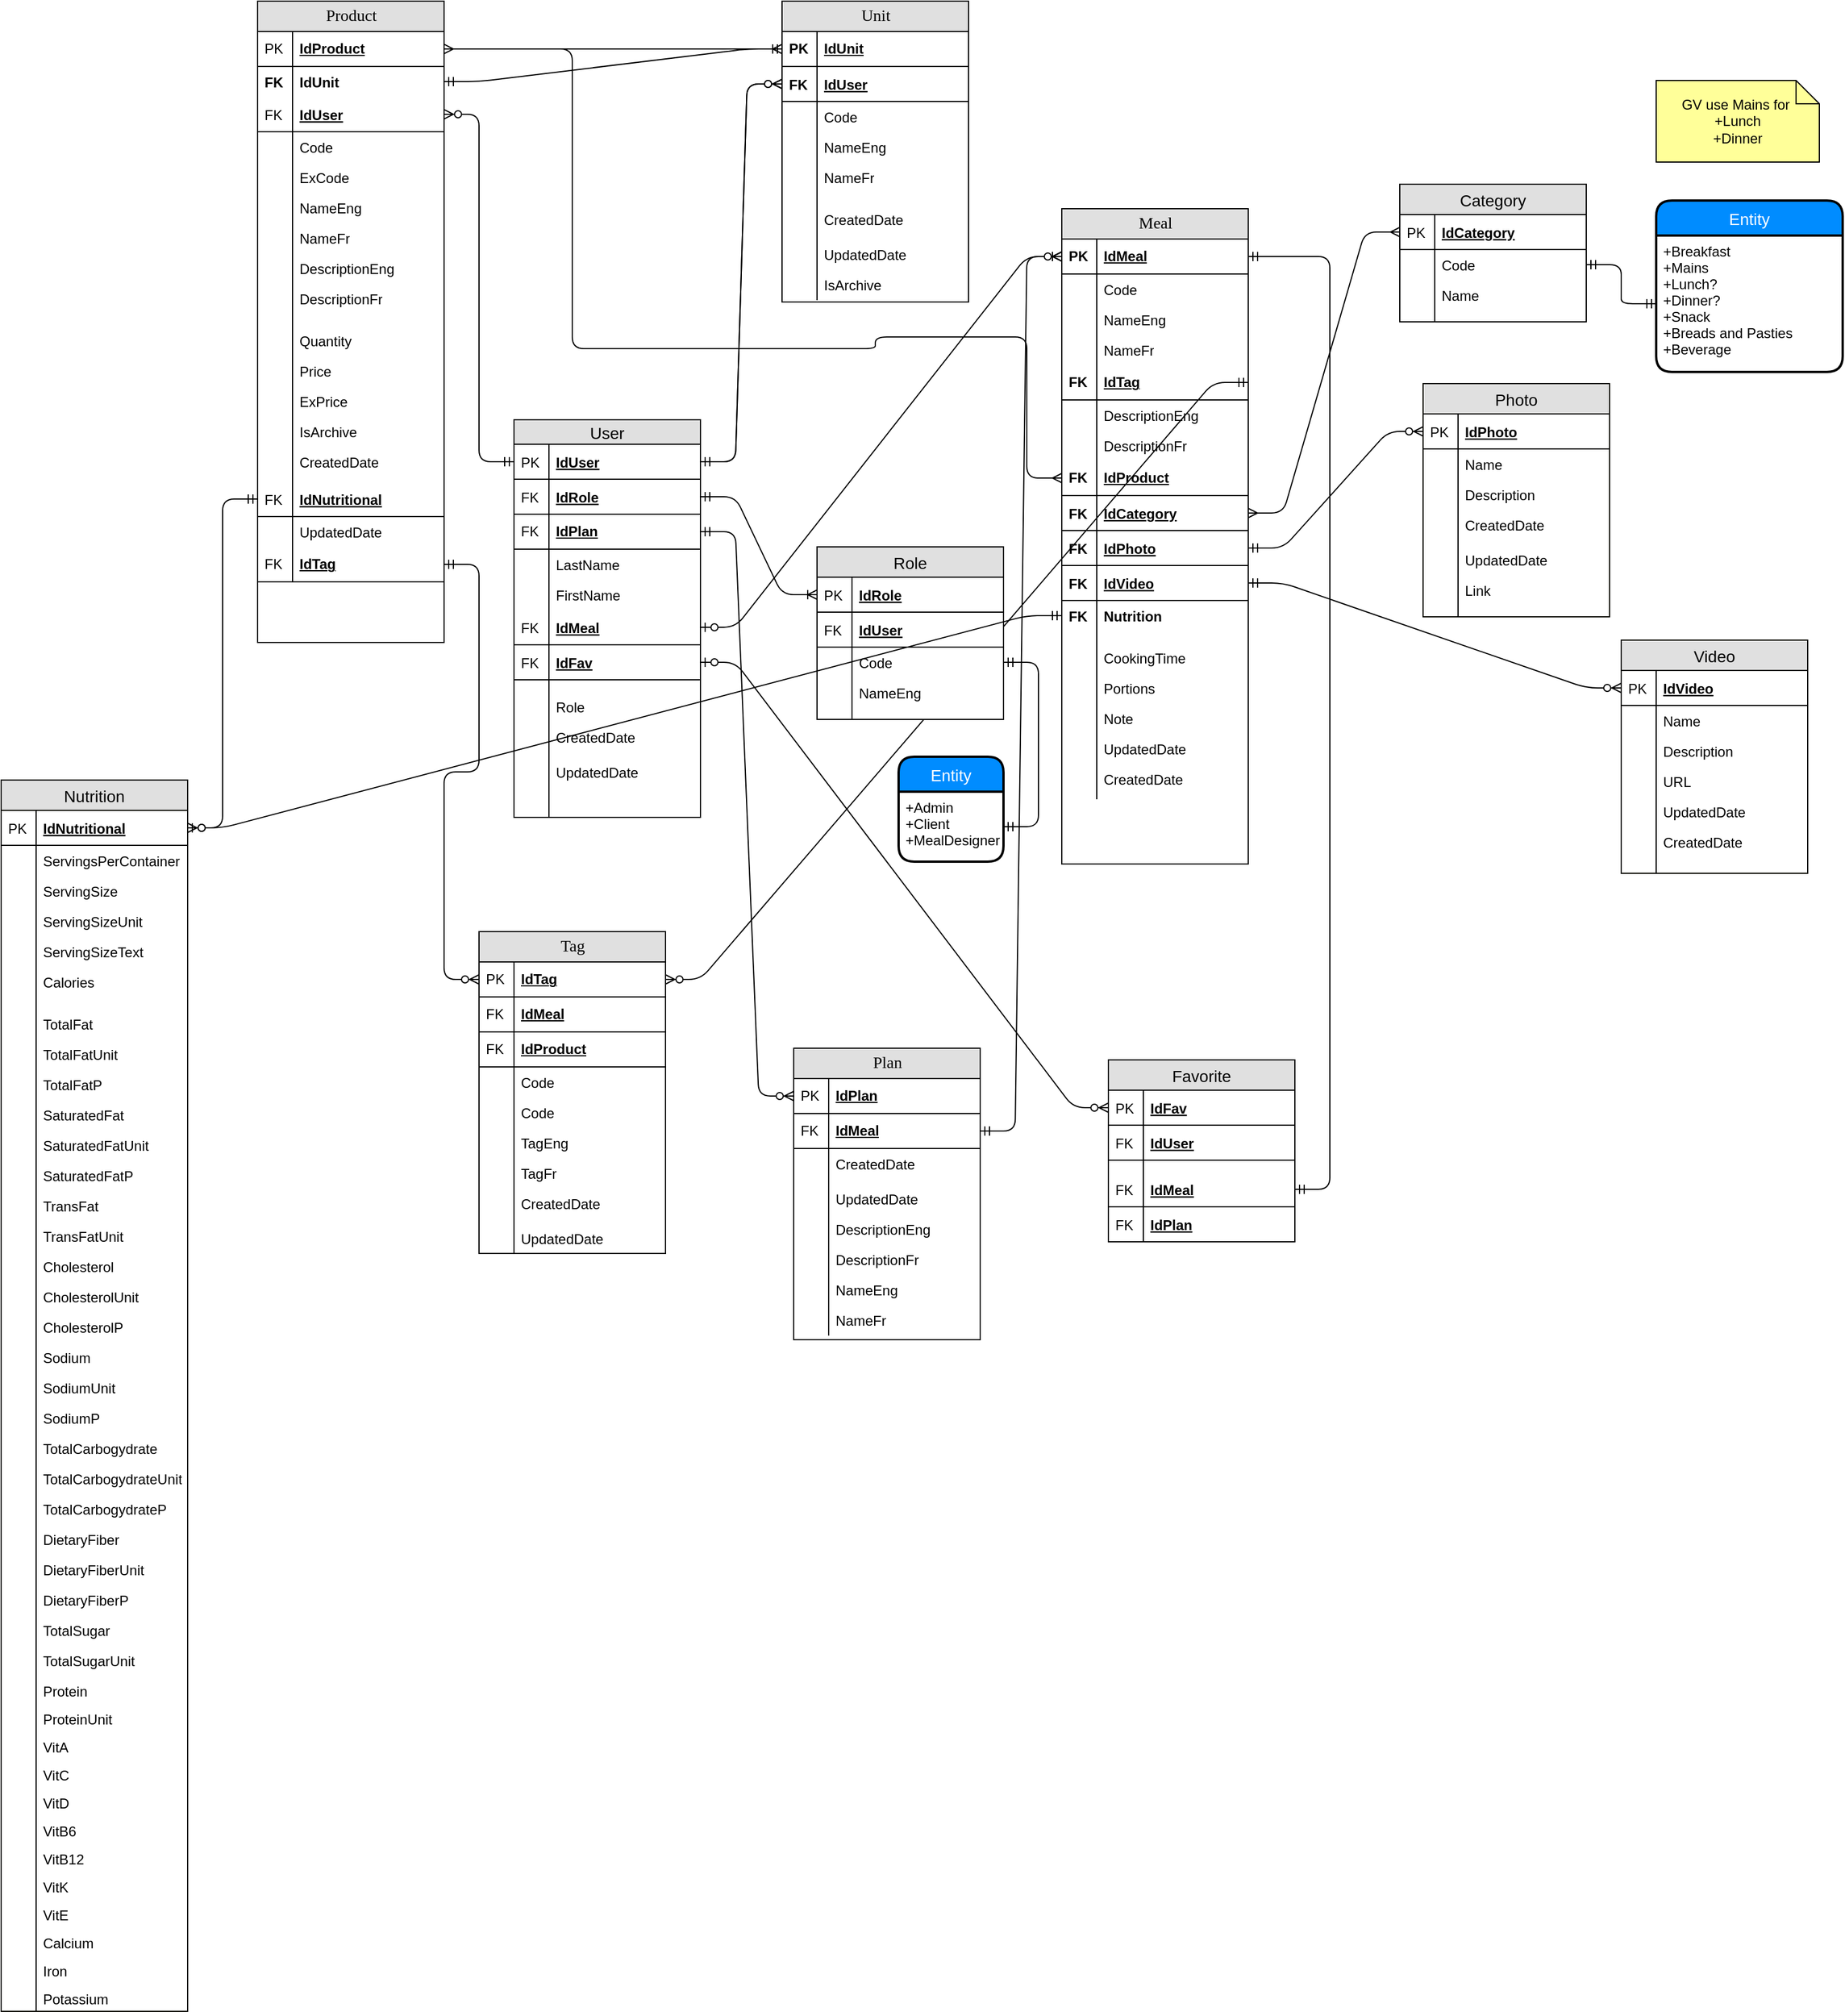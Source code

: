 <mxfile version="12.4.9" type="github">
  <diagram name="Page-1" id="e56a1550-8fbb-45ad-956c-1786394a9013">
    <mxGraphModel dx="2672" dy="930" grid="1" gridSize="10" guides="1" tooltips="1" connect="1" arrows="1" fold="1" page="1" pageScale="1" pageWidth="1100" pageHeight="850" background="#ffffff" math="0" shadow="0">
      <root>
        <mxCell id="0"/>
        <mxCell id="1" parent="0"/>
        <mxCell id="2e49270ec7c68f3f-8" value="Meal" style="swimlane;html=1;fontStyle=0;childLayout=stackLayout;horizontal=1;startSize=26;fillColor=#e0e0e0;horizontalStack=0;resizeParent=1;resizeLast=0;collapsible=1;marginBottom=0;swimlaneFillColor=#ffffff;align=center;rounded=0;shadow=0;comic=0;labelBackgroundColor=none;strokeWidth=1;fontFamily=Verdana;fontSize=14;swimlaneLine=1;" parent="1" vertex="1">
          <mxGeometry x="400" y="220" width="160" height="562" as="geometry"/>
        </mxCell>
        <mxCell id="2e49270ec7c68f3f-9" value="IdMeal" style="shape=partialRectangle;top=0;left=0;right=0;bottom=1;html=1;align=left;verticalAlign=middle;fillColor=none;spacingLeft=34;spacingRight=4;whiteSpace=wrap;overflow=hidden;rotatable=0;points=[[0,0.5],[1,0.5]];portConstraint=eastwest;dropTarget=0;fontStyle=5;" parent="2e49270ec7c68f3f-8" vertex="1">
          <mxGeometry y="26" width="160" height="30" as="geometry"/>
        </mxCell>
        <mxCell id="2e49270ec7c68f3f-10" value="&lt;b&gt;PK&lt;/b&gt;" style="shape=partialRectangle;top=0;left=0;bottom=0;html=1;fillColor=none;align=left;verticalAlign=middle;spacingLeft=4;spacingRight=4;whiteSpace=wrap;overflow=hidden;rotatable=0;points=[];portConstraint=eastwest;part=1;" parent="2e49270ec7c68f3f-9" vertex="1" connectable="0">
          <mxGeometry width="30" height="30" as="geometry"/>
        </mxCell>
        <mxCell id="2e49270ec7c68f3f-13" value="Code" style="shape=partialRectangle;top=0;left=0;right=0;bottom=0;html=1;align=left;verticalAlign=top;fillColor=none;spacingLeft=34;spacingRight=4;whiteSpace=wrap;overflow=hidden;rotatable=0;points=[[0,0.5],[1,0.5]];portConstraint=eastwest;dropTarget=0;" parent="2e49270ec7c68f3f-8" vertex="1">
          <mxGeometry y="56" width="160" height="26" as="geometry"/>
        </mxCell>
        <mxCell id="2e49270ec7c68f3f-14" value="" style="shape=partialRectangle;top=0;left=0;bottom=0;html=1;fillColor=none;align=left;verticalAlign=top;spacingLeft=4;spacingRight=4;whiteSpace=wrap;overflow=hidden;rotatable=0;points=[];portConstraint=eastwest;part=1;" parent="2e49270ec7c68f3f-13" vertex="1" connectable="0">
          <mxGeometry width="30" height="26" as="geometry"/>
        </mxCell>
        <mxCell id="2e49270ec7c68f3f-11" value="NameEng" style="shape=partialRectangle;top=0;left=0;right=0;bottom=0;html=1;align=left;verticalAlign=top;fillColor=none;spacingLeft=34;spacingRight=4;whiteSpace=wrap;overflow=hidden;rotatable=0;points=[[0,0.5],[1,0.5]];portConstraint=eastwest;dropTarget=0;" parent="2e49270ec7c68f3f-8" vertex="1">
          <mxGeometry y="82" width="160" height="26" as="geometry"/>
        </mxCell>
        <mxCell id="2e49270ec7c68f3f-12" value="" style="shape=partialRectangle;top=0;left=0;bottom=0;html=1;fillColor=none;align=left;verticalAlign=top;spacingLeft=4;spacingRight=4;whiteSpace=wrap;overflow=hidden;rotatable=0;points=[];portConstraint=eastwest;part=1;" parent="2e49270ec7c68f3f-11" vertex="1" connectable="0">
          <mxGeometry width="30" height="26" as="geometry"/>
        </mxCell>
        <mxCell id="3Pjmh9iLADuukuUgpzBT-90" value="NameFr" style="shape=partialRectangle;top=0;left=0;right=0;bottom=0;html=1;align=left;verticalAlign=top;fillColor=none;spacingLeft=34;spacingRight=4;whiteSpace=wrap;overflow=hidden;rotatable=0;points=[[0,0.5],[1,0.5]];portConstraint=eastwest;dropTarget=0;" parent="2e49270ec7c68f3f-8" vertex="1">
          <mxGeometry y="108" width="160" height="26" as="geometry"/>
        </mxCell>
        <mxCell id="3Pjmh9iLADuukuUgpzBT-91" value="" style="shape=partialRectangle;top=0;left=0;bottom=0;html=1;fillColor=none;align=left;verticalAlign=top;spacingLeft=4;spacingRight=4;whiteSpace=wrap;overflow=hidden;rotatable=0;points=[];portConstraint=eastwest;part=1;" parent="3Pjmh9iLADuukuUgpzBT-90" vertex="1" connectable="0">
          <mxGeometry width="30" height="26" as="geometry"/>
        </mxCell>
        <mxCell id="3Pjmh9iLADuukuUgpzBT-104" value="IdTag" style="shape=partialRectangle;top=0;left=0;right=0;bottom=1;html=1;align=left;verticalAlign=middle;fillColor=none;spacingLeft=34;spacingRight=4;whiteSpace=wrap;overflow=hidden;rotatable=0;points=[[0,0.5],[1,0.5]];portConstraint=eastwest;dropTarget=0;fontStyle=5;" parent="2e49270ec7c68f3f-8" vertex="1">
          <mxGeometry y="134" width="160" height="30" as="geometry"/>
        </mxCell>
        <mxCell id="3Pjmh9iLADuukuUgpzBT-105" value="&lt;b&gt;FK&lt;/b&gt;" style="shape=partialRectangle;top=0;left=0;bottom=0;html=1;fillColor=none;align=left;verticalAlign=middle;spacingLeft=4;spacingRight=4;whiteSpace=wrap;overflow=hidden;rotatable=0;points=[];portConstraint=eastwest;part=1;" parent="3Pjmh9iLADuukuUgpzBT-104" vertex="1" connectable="0">
          <mxGeometry width="30" height="30" as="geometry"/>
        </mxCell>
        <mxCell id="3Pjmh9iLADuukuUgpzBT-236" value="DescriptionEng" style="shape=partialRectangle;top=0;left=0;right=0;bottom=0;align=left;verticalAlign=top;fillColor=none;spacingLeft=34;spacingRight=4;overflow=hidden;rotatable=0;points=[[0,0.5],[1,0.5]];portConstraint=eastwest;dropTarget=0;fontSize=12;" parent="2e49270ec7c68f3f-8" vertex="1">
          <mxGeometry y="164" width="160" height="26" as="geometry"/>
        </mxCell>
        <mxCell id="3Pjmh9iLADuukuUgpzBT-237" value="" style="shape=partialRectangle;top=0;left=0;bottom=0;fillColor=none;align=left;verticalAlign=top;spacingLeft=4;spacingRight=4;overflow=hidden;rotatable=0;points=[];portConstraint=eastwest;part=1;fontSize=12;" parent="3Pjmh9iLADuukuUgpzBT-236" vertex="1" connectable="0">
          <mxGeometry width="30" height="26" as="geometry"/>
        </mxCell>
        <mxCell id="3Pjmh9iLADuukuUgpzBT-238" value="DescriptionFr" style="shape=partialRectangle;top=0;left=0;right=0;bottom=0;align=left;verticalAlign=top;fillColor=none;spacingLeft=34;spacingRight=4;overflow=hidden;rotatable=0;points=[[0,0.5],[1,0.5]];portConstraint=eastwest;dropTarget=0;fontSize=12;" parent="2e49270ec7c68f3f-8" vertex="1">
          <mxGeometry y="190" width="160" height="26" as="geometry"/>
        </mxCell>
        <mxCell id="3Pjmh9iLADuukuUgpzBT-239" value="" style="shape=partialRectangle;top=0;left=0;bottom=0;fillColor=none;align=left;verticalAlign=top;spacingLeft=4;spacingRight=4;overflow=hidden;rotatable=0;points=[];portConstraint=eastwest;part=1;fontSize=12;" parent="3Pjmh9iLADuukuUgpzBT-238" vertex="1" connectable="0">
          <mxGeometry width="30" height="26" as="geometry"/>
        </mxCell>
        <mxCell id="3Pjmh9iLADuukuUgpzBT-88" value="IdProduct" style="shape=partialRectangle;top=0;left=0;right=0;bottom=1;html=1;align=left;verticalAlign=middle;fillColor=none;spacingLeft=34;spacingRight=4;whiteSpace=wrap;overflow=hidden;rotatable=0;points=[[0,0.5],[1,0.5]];portConstraint=eastwest;dropTarget=0;fontStyle=5;" parent="2e49270ec7c68f3f-8" vertex="1">
          <mxGeometry y="216" width="160" height="30" as="geometry"/>
        </mxCell>
        <mxCell id="3Pjmh9iLADuukuUgpzBT-89" value="&lt;b&gt;FK&lt;/b&gt;" style="shape=partialRectangle;top=0;left=0;bottom=0;html=1;fillColor=none;align=left;verticalAlign=middle;spacingLeft=4;spacingRight=4;whiteSpace=wrap;overflow=hidden;rotatable=0;points=[];portConstraint=eastwest;part=1;" parent="3Pjmh9iLADuukuUgpzBT-88" vertex="1" connectable="0">
          <mxGeometry width="30" height="30" as="geometry"/>
        </mxCell>
        <mxCell id="3Pjmh9iLADuukuUgpzBT-193" value="IdCategory" style="shape=partialRectangle;top=0;left=0;right=0;bottom=1;align=left;verticalAlign=middle;fillColor=none;spacingLeft=34;spacingRight=4;overflow=hidden;rotatable=0;points=[[0,0.5],[1,0.5]];portConstraint=eastwest;dropTarget=0;fontStyle=5;fontSize=12;" parent="2e49270ec7c68f3f-8" vertex="1">
          <mxGeometry y="246" width="160" height="30" as="geometry"/>
        </mxCell>
        <mxCell id="3Pjmh9iLADuukuUgpzBT-194" value="FK" style="shape=partialRectangle;top=0;left=0;bottom=0;fillColor=none;align=left;verticalAlign=middle;spacingLeft=4;spacingRight=4;overflow=hidden;rotatable=0;points=[];portConstraint=eastwest;part=1;fontSize=12;fontStyle=1" parent="3Pjmh9iLADuukuUgpzBT-193" vertex="1" connectable="0">
          <mxGeometry width="30" height="30" as="geometry"/>
        </mxCell>
        <mxCell id="3Pjmh9iLADuukuUgpzBT-210" value="IdPhoto" style="shape=partialRectangle;top=0;left=0;right=0;bottom=1;align=left;verticalAlign=middle;fillColor=none;spacingLeft=34;spacingRight=4;overflow=hidden;rotatable=0;points=[[0,0.5],[1,0.5]];portConstraint=eastwest;dropTarget=0;fontStyle=5;fontSize=12;" parent="2e49270ec7c68f3f-8" vertex="1">
          <mxGeometry y="276" width="160" height="30" as="geometry"/>
        </mxCell>
        <mxCell id="3Pjmh9iLADuukuUgpzBT-211" value="FK" style="shape=partialRectangle;top=0;left=0;bottom=0;fillColor=none;align=left;verticalAlign=middle;spacingLeft=4;spacingRight=4;overflow=hidden;rotatable=0;points=[];portConstraint=eastwest;part=1;fontSize=12;fontStyle=1" parent="3Pjmh9iLADuukuUgpzBT-210" vertex="1" connectable="0">
          <mxGeometry width="30" height="30" as="geometry"/>
        </mxCell>
        <mxCell id="3Pjmh9iLADuukuUgpzBT-227" value="IdVideo" style="shape=partialRectangle;top=0;left=0;right=0;bottom=1;align=left;verticalAlign=middle;fillColor=none;spacingLeft=34;spacingRight=4;overflow=hidden;rotatable=0;points=[[0,0.5],[1,0.5]];portConstraint=eastwest;dropTarget=0;fontStyle=5;fontSize=12;" parent="2e49270ec7c68f3f-8" vertex="1">
          <mxGeometry y="306" width="160" height="30" as="geometry"/>
        </mxCell>
        <mxCell id="3Pjmh9iLADuukuUgpzBT-228" value="FK" style="shape=partialRectangle;top=0;left=0;bottom=0;fillColor=none;align=left;verticalAlign=middle;spacingLeft=4;spacingRight=4;overflow=hidden;rotatable=0;points=[];portConstraint=eastwest;part=1;fontSize=12;fontStyle=1" parent="3Pjmh9iLADuukuUgpzBT-227" vertex="1" connectable="0">
          <mxGeometry width="30" height="30" as="geometry"/>
        </mxCell>
        <mxCell id="3Pjmh9iLADuukuUgpzBT-229" value="Nutrition" style="shape=partialRectangle;top=0;left=0;right=0;bottom=0;html=1;align=left;verticalAlign=top;fillColor=none;spacingLeft=34;spacingRight=4;whiteSpace=wrap;overflow=hidden;rotatable=0;points=[[0,0.5],[1,0.5]];portConstraint=eastwest;dropTarget=0;fontStyle=1" parent="2e49270ec7c68f3f-8" vertex="1">
          <mxGeometry y="336" width="160" height="26" as="geometry"/>
        </mxCell>
        <mxCell id="3Pjmh9iLADuukuUgpzBT-230" value="FK" style="shape=partialRectangle;top=0;left=0;bottom=0;html=1;fillColor=none;align=left;verticalAlign=top;spacingLeft=4;spacingRight=4;whiteSpace=wrap;overflow=hidden;rotatable=0;points=[];portConstraint=eastwest;part=1;fontStyle=1" parent="3Pjmh9iLADuukuUgpzBT-229" vertex="1" connectable="0">
          <mxGeometry width="30" height="26" as="geometry"/>
        </mxCell>
        <mxCell id="2e49270ec7c68f3f-17" value="" style="shape=partialRectangle;top=0;left=0;right=0;bottom=0;html=1;align=left;verticalAlign=top;fillColor=none;spacingLeft=34;spacingRight=4;whiteSpace=wrap;overflow=hidden;rotatable=0;points=[[0,0.5],[1,0.5]];portConstraint=eastwest;dropTarget=0;" parent="2e49270ec7c68f3f-8" vertex="1">
          <mxGeometry y="362" width="160" height="10" as="geometry"/>
        </mxCell>
        <mxCell id="2e49270ec7c68f3f-18" value="" style="shape=partialRectangle;top=0;left=0;bottom=0;html=1;fillColor=none;align=left;verticalAlign=top;spacingLeft=4;spacingRight=4;whiteSpace=wrap;overflow=hidden;rotatable=0;points=[];portConstraint=eastwest;part=1;" parent="2e49270ec7c68f3f-17" vertex="1" connectable="0">
          <mxGeometry width="30" height="10" as="geometry"/>
        </mxCell>
        <mxCell id="3Pjmh9iLADuukuUgpzBT-329" value="CookingTime" style="shape=partialRectangle;top=0;left=0;right=0;bottom=0;html=1;align=left;verticalAlign=top;fillColor=none;spacingLeft=34;spacingRight=4;whiteSpace=wrap;overflow=hidden;rotatable=0;points=[[0,0.5],[1,0.5]];portConstraint=eastwest;dropTarget=0;fontStyle=0" parent="2e49270ec7c68f3f-8" vertex="1">
          <mxGeometry y="372" width="160" height="26" as="geometry"/>
        </mxCell>
        <mxCell id="3Pjmh9iLADuukuUgpzBT-330" value="" style="shape=partialRectangle;top=0;left=0;bottom=0;html=1;fillColor=none;align=left;verticalAlign=top;spacingLeft=4;spacingRight=4;whiteSpace=wrap;overflow=hidden;rotatable=0;points=[];portConstraint=eastwest;part=1;fontStyle=1" parent="3Pjmh9iLADuukuUgpzBT-329" vertex="1" connectable="0">
          <mxGeometry width="30" height="26" as="geometry"/>
        </mxCell>
        <mxCell id="3Pjmh9iLADuukuUgpzBT-331" value="Portions" style="shape=partialRectangle;top=0;left=0;right=0;bottom=0;html=1;align=left;verticalAlign=top;fillColor=none;spacingLeft=34;spacingRight=4;whiteSpace=wrap;overflow=hidden;rotatable=0;points=[[0,0.5],[1,0.5]];portConstraint=eastwest;dropTarget=0;fontStyle=0" parent="2e49270ec7c68f3f-8" vertex="1">
          <mxGeometry y="398" width="160" height="26" as="geometry"/>
        </mxCell>
        <mxCell id="3Pjmh9iLADuukuUgpzBT-332" value="" style="shape=partialRectangle;top=0;left=0;bottom=0;html=1;fillColor=none;align=left;verticalAlign=top;spacingLeft=4;spacingRight=4;whiteSpace=wrap;overflow=hidden;rotatable=0;points=[];portConstraint=eastwest;part=1;fontStyle=1" parent="3Pjmh9iLADuukuUgpzBT-331" vertex="1" connectable="0">
          <mxGeometry width="30" height="26" as="geometry"/>
        </mxCell>
        <mxCell id="3Pjmh9iLADuukuUgpzBT-333" value="Note" style="shape=partialRectangle;top=0;left=0;right=0;bottom=0;html=1;align=left;verticalAlign=top;fillColor=none;spacingLeft=34;spacingRight=4;whiteSpace=wrap;overflow=hidden;rotatable=0;points=[[0,0.5],[1,0.5]];portConstraint=eastwest;dropTarget=0;fontStyle=0" parent="2e49270ec7c68f3f-8" vertex="1">
          <mxGeometry y="424" width="160" height="26" as="geometry"/>
        </mxCell>
        <mxCell id="3Pjmh9iLADuukuUgpzBT-334" value="" style="shape=partialRectangle;top=0;left=0;bottom=0;html=1;fillColor=none;align=left;verticalAlign=top;spacingLeft=4;spacingRight=4;whiteSpace=wrap;overflow=hidden;rotatable=0;points=[];portConstraint=eastwest;part=1;fontStyle=1" parent="3Pjmh9iLADuukuUgpzBT-333" vertex="1" connectable="0">
          <mxGeometry width="30" height="26" as="geometry"/>
        </mxCell>
        <mxCell id="hB2kX-DM1b2XkG8bsofA-7" value="UpdatedDate" style="shape=partialRectangle;top=0;left=0;right=0;bottom=0;html=1;align=left;verticalAlign=top;fillColor=none;spacingLeft=34;spacingRight=4;whiteSpace=wrap;overflow=hidden;rotatable=0;points=[[0,0.5],[1,0.5]];portConstraint=eastwest;dropTarget=0;" vertex="1" parent="2e49270ec7c68f3f-8">
          <mxGeometry y="450" width="160" height="26" as="geometry"/>
        </mxCell>
        <mxCell id="hB2kX-DM1b2XkG8bsofA-8" value="" style="shape=partialRectangle;top=0;left=0;bottom=0;html=1;fillColor=none;align=left;verticalAlign=top;spacingLeft=4;spacingRight=4;whiteSpace=wrap;overflow=hidden;rotatable=0;points=[];portConstraint=eastwest;part=1;" vertex="1" connectable="0" parent="hB2kX-DM1b2XkG8bsofA-7">
          <mxGeometry width="30" height="26" as="geometry"/>
        </mxCell>
        <mxCell id="hB2kX-DM1b2XkG8bsofA-5" value="CreatedDate" style="shape=partialRectangle;top=0;left=0;right=0;bottom=0;html=1;align=left;verticalAlign=top;fillColor=none;spacingLeft=34;spacingRight=4;whiteSpace=wrap;overflow=hidden;rotatable=0;points=[[0,0.5],[1,0.5]];portConstraint=eastwest;dropTarget=0;" vertex="1" parent="2e49270ec7c68f3f-8">
          <mxGeometry y="476" width="160" height="30" as="geometry"/>
        </mxCell>
        <mxCell id="hB2kX-DM1b2XkG8bsofA-6" value="" style="shape=partialRectangle;top=0;left=0;bottom=0;html=1;fillColor=none;align=left;verticalAlign=top;spacingLeft=4;spacingRight=4;whiteSpace=wrap;overflow=hidden;rotatable=0;points=[];portConstraint=eastwest;part=1;" vertex="1" connectable="0" parent="hB2kX-DM1b2XkG8bsofA-5">
          <mxGeometry width="30" height="30.0" as="geometry"/>
        </mxCell>
        <mxCell id="2e49270ec7c68f3f-19" value="Product" style="swimlane;html=1;fontStyle=0;childLayout=stackLayout;horizontal=1;startSize=26;fillColor=#e0e0e0;horizontalStack=0;resizeParent=1;resizeLast=0;collapsible=1;marginBottom=0;swimlaneFillColor=#ffffff;align=center;rounded=0;shadow=0;comic=0;labelBackgroundColor=none;strokeWidth=1;fontFamily=Verdana;fontSize=14" parent="1" vertex="1">
          <mxGeometry x="-290" y="42" width="160" height="550" as="geometry"/>
        </mxCell>
        <mxCell id="2e49270ec7c68f3f-20" value="IdProduct" style="shape=partialRectangle;top=0;left=0;right=0;bottom=1;html=1;align=left;verticalAlign=middle;fillColor=none;spacingLeft=34;spacingRight=4;whiteSpace=wrap;overflow=hidden;rotatable=0;points=[[0,0.5],[1,0.5]];portConstraint=eastwest;dropTarget=0;fontStyle=5;" parent="2e49270ec7c68f3f-19" vertex="1">
          <mxGeometry y="26" width="160" height="30" as="geometry"/>
        </mxCell>
        <mxCell id="2e49270ec7c68f3f-21" value="PK" style="shape=partialRectangle;top=0;left=0;bottom=0;html=1;fillColor=none;align=left;verticalAlign=middle;spacingLeft=4;spacingRight=4;whiteSpace=wrap;overflow=hidden;rotatable=0;points=[];portConstraint=eastwest;part=1;" parent="2e49270ec7c68f3f-20" vertex="1" connectable="0">
          <mxGeometry width="30" height="30" as="geometry"/>
        </mxCell>
        <mxCell id="2e49270ec7c68f3f-26" value="IdUnit" style="shape=partialRectangle;top=0;left=0;right=0;bottom=0;html=1;align=left;verticalAlign=top;fillColor=none;spacingLeft=34;spacingRight=4;whiteSpace=wrap;overflow=hidden;rotatable=0;points=[[0,0.5],[1,0.5]];portConstraint=eastwest;dropTarget=0;fontStyle=1" parent="2e49270ec7c68f3f-19" vertex="1">
          <mxGeometry y="56" width="160" height="26" as="geometry"/>
        </mxCell>
        <mxCell id="2e49270ec7c68f3f-27" value="FK" style="shape=partialRectangle;top=0;left=0;bottom=0;html=1;fillColor=none;align=left;verticalAlign=top;spacingLeft=4;spacingRight=4;whiteSpace=wrap;overflow=hidden;rotatable=0;points=[];portConstraint=eastwest;part=1;fontStyle=1" parent="2e49270ec7c68f3f-26" vertex="1" connectable="0">
          <mxGeometry width="30" height="26" as="geometry"/>
        </mxCell>
        <mxCell id="3Pjmh9iLADuukuUgpzBT-77" value="IdUser" style="shape=partialRectangle;top=0;left=0;right=0;bottom=1;align=left;verticalAlign=middle;fillColor=none;spacingLeft=34;spacingRight=4;overflow=hidden;rotatable=0;points=[[0,0.5],[1,0.5]];portConstraint=eastwest;dropTarget=0;fontStyle=5;fontSize=12;" parent="2e49270ec7c68f3f-19" vertex="1">
          <mxGeometry y="82" width="160" height="30" as="geometry"/>
        </mxCell>
        <mxCell id="3Pjmh9iLADuukuUgpzBT-78" value="FK" style="shape=partialRectangle;top=0;left=0;bottom=0;fillColor=none;align=left;verticalAlign=middle;spacingLeft=4;spacingRight=4;overflow=hidden;rotatable=0;points=[];portConstraint=eastwest;part=1;fontSize=12;" parent="3Pjmh9iLADuukuUgpzBT-77" vertex="1" connectable="0">
          <mxGeometry width="30" height="30" as="geometry"/>
        </mxCell>
        <mxCell id="2e49270ec7c68f3f-22" value="Code" style="shape=partialRectangle;top=0;left=0;right=0;bottom=0;html=1;align=left;verticalAlign=top;fillColor=none;spacingLeft=34;spacingRight=4;whiteSpace=wrap;overflow=hidden;rotatable=0;points=[[0,0.5],[1,0.5]];portConstraint=eastwest;dropTarget=0;" parent="2e49270ec7c68f3f-19" vertex="1">
          <mxGeometry y="112" width="160" height="26" as="geometry"/>
        </mxCell>
        <mxCell id="2e49270ec7c68f3f-23" value="" style="shape=partialRectangle;top=0;left=0;bottom=0;html=1;fillColor=none;align=left;verticalAlign=top;spacingLeft=4;spacingRight=4;whiteSpace=wrap;overflow=hidden;rotatable=0;points=[];portConstraint=eastwest;part=1;" parent="2e49270ec7c68f3f-22" vertex="1" connectable="0">
          <mxGeometry width="30" height="26" as="geometry"/>
        </mxCell>
        <mxCell id="3Pjmh9iLADuukuUgpzBT-45" value="ExCode" style="shape=partialRectangle;top=0;left=0;right=0;bottom=0;html=1;align=left;verticalAlign=top;fillColor=none;spacingLeft=34;spacingRight=4;whiteSpace=wrap;overflow=hidden;rotatable=0;points=[[0,0.5],[1,0.5]];portConstraint=eastwest;dropTarget=0;" parent="2e49270ec7c68f3f-19" vertex="1">
          <mxGeometry y="138" width="160" height="26" as="geometry"/>
        </mxCell>
        <mxCell id="3Pjmh9iLADuukuUgpzBT-46" value="" style="shape=partialRectangle;top=0;left=0;bottom=0;html=1;fillColor=none;align=left;verticalAlign=top;spacingLeft=4;spacingRight=4;whiteSpace=wrap;overflow=hidden;rotatable=0;points=[];portConstraint=eastwest;part=1;" parent="3Pjmh9iLADuukuUgpzBT-45" vertex="1" connectable="0">
          <mxGeometry width="30" height="26" as="geometry"/>
        </mxCell>
        <mxCell id="2e49270ec7c68f3f-24" value="NameEng" style="shape=partialRectangle;top=0;left=0;right=0;bottom=0;html=1;align=left;verticalAlign=top;fillColor=none;spacingLeft=34;spacingRight=4;whiteSpace=wrap;overflow=hidden;rotatable=0;points=[[0,0.5],[1,0.5]];portConstraint=eastwest;dropTarget=0;" parent="2e49270ec7c68f3f-19" vertex="1">
          <mxGeometry y="164" width="160" height="26" as="geometry"/>
        </mxCell>
        <mxCell id="2e49270ec7c68f3f-25" value="" style="shape=partialRectangle;top=0;left=0;bottom=0;html=1;fillColor=none;align=left;verticalAlign=top;spacingLeft=4;spacingRight=4;whiteSpace=wrap;overflow=hidden;rotatable=0;points=[];portConstraint=eastwest;part=1;" parent="2e49270ec7c68f3f-24" vertex="1" connectable="0">
          <mxGeometry width="30" height="26" as="geometry"/>
        </mxCell>
        <mxCell id="3Pjmh9iLADuukuUgpzBT-51" value="NameFr" style="shape=partialRectangle;top=0;left=0;right=0;bottom=0;html=1;align=left;verticalAlign=top;fillColor=none;spacingLeft=34;spacingRight=4;whiteSpace=wrap;overflow=hidden;rotatable=0;points=[[0,0.5],[1,0.5]];portConstraint=eastwest;dropTarget=0;" parent="2e49270ec7c68f3f-19" vertex="1">
          <mxGeometry y="190" width="160" height="26" as="geometry"/>
        </mxCell>
        <mxCell id="3Pjmh9iLADuukuUgpzBT-52" value="" style="shape=partialRectangle;top=0;left=0;bottom=0;html=1;fillColor=none;align=left;verticalAlign=top;spacingLeft=4;spacingRight=4;whiteSpace=wrap;overflow=hidden;rotatable=0;points=[];portConstraint=eastwest;part=1;" parent="3Pjmh9iLADuukuUgpzBT-51" vertex="1" connectable="0">
          <mxGeometry width="30" height="26" as="geometry"/>
        </mxCell>
        <mxCell id="3Pjmh9iLADuukuUgpzBT-47" value="DescriptionEng" style="shape=partialRectangle;top=0;left=0;right=0;bottom=0;html=1;align=left;verticalAlign=top;fillColor=none;spacingLeft=34;spacingRight=4;whiteSpace=wrap;overflow=hidden;rotatable=0;points=[[0,0.5],[1,0.5]];portConstraint=eastwest;dropTarget=0;" parent="2e49270ec7c68f3f-19" vertex="1">
          <mxGeometry y="216" width="160" height="26" as="geometry"/>
        </mxCell>
        <mxCell id="3Pjmh9iLADuukuUgpzBT-48" value="" style="shape=partialRectangle;top=0;left=0;bottom=0;html=1;fillColor=none;align=left;verticalAlign=top;spacingLeft=4;spacingRight=4;whiteSpace=wrap;overflow=hidden;rotatable=0;points=[];portConstraint=eastwest;part=1;" parent="3Pjmh9iLADuukuUgpzBT-47" vertex="1" connectable="0">
          <mxGeometry width="30" height="26" as="geometry"/>
        </mxCell>
        <mxCell id="3Pjmh9iLADuukuUgpzBT-53" value="DescriptionFr" style="shape=partialRectangle;top=0;left=0;right=0;bottom=0;html=1;align=left;verticalAlign=top;fillColor=none;spacingLeft=34;spacingRight=4;whiteSpace=wrap;overflow=hidden;rotatable=0;points=[[0,0.5],[1,0.5]];portConstraint=eastwest;dropTarget=0;" parent="2e49270ec7c68f3f-19" vertex="1">
          <mxGeometry y="242" width="160" height="26" as="geometry"/>
        </mxCell>
        <mxCell id="3Pjmh9iLADuukuUgpzBT-54" value="" style="shape=partialRectangle;top=0;left=0;bottom=0;html=1;fillColor=none;align=left;verticalAlign=top;spacingLeft=4;spacingRight=4;whiteSpace=wrap;overflow=hidden;rotatable=0;points=[];portConstraint=eastwest;part=1;" parent="3Pjmh9iLADuukuUgpzBT-53" vertex="1" connectable="0">
          <mxGeometry width="30" height="26" as="geometry"/>
        </mxCell>
        <mxCell id="2e49270ec7c68f3f-28" value="" style="shape=partialRectangle;top=0;left=0;right=0;bottom=0;html=1;align=left;verticalAlign=top;fillColor=none;spacingLeft=34;spacingRight=4;whiteSpace=wrap;overflow=hidden;rotatable=0;points=[[0,0.5],[1,0.5]];portConstraint=eastwest;dropTarget=0;" parent="2e49270ec7c68f3f-19" vertex="1">
          <mxGeometry y="268" width="160" height="10" as="geometry"/>
        </mxCell>
        <mxCell id="2e49270ec7c68f3f-29" value="" style="shape=partialRectangle;top=0;left=0;bottom=0;html=1;fillColor=none;align=left;verticalAlign=top;spacingLeft=4;spacingRight=4;whiteSpace=wrap;overflow=hidden;rotatable=0;points=[];portConstraint=eastwest;part=1;" parent="2e49270ec7c68f3f-28" vertex="1" connectable="0">
          <mxGeometry width="30" height="10" as="geometry"/>
        </mxCell>
        <mxCell id="3Pjmh9iLADuukuUgpzBT-49" value="Quantity" style="shape=partialRectangle;top=0;left=0;right=0;bottom=0;html=1;align=left;verticalAlign=top;fillColor=none;spacingLeft=34;spacingRight=4;whiteSpace=wrap;overflow=hidden;rotatable=0;points=[[0,0.5],[1,0.5]];portConstraint=eastwest;dropTarget=0;" parent="2e49270ec7c68f3f-19" vertex="1">
          <mxGeometry y="278" width="160" height="26" as="geometry"/>
        </mxCell>
        <mxCell id="3Pjmh9iLADuukuUgpzBT-50" value="" style="shape=partialRectangle;top=0;left=0;bottom=0;html=1;fillColor=none;align=left;verticalAlign=top;spacingLeft=4;spacingRight=4;whiteSpace=wrap;overflow=hidden;rotatable=0;points=[];portConstraint=eastwest;part=1;" parent="3Pjmh9iLADuukuUgpzBT-49" vertex="1" connectable="0">
          <mxGeometry width="30" height="26" as="geometry"/>
        </mxCell>
        <mxCell id="3Pjmh9iLADuukuUgpzBT-9" value="Price" style="shape=partialRectangle;top=0;left=0;right=0;bottom=0;html=1;align=left;verticalAlign=top;fillColor=none;spacingLeft=34;spacingRight=4;whiteSpace=wrap;overflow=hidden;rotatable=0;points=[[0,0.5],[1,0.5]];portConstraint=eastwest;dropTarget=0;" parent="2e49270ec7c68f3f-19" vertex="1">
          <mxGeometry y="304" width="160" height="26" as="geometry"/>
        </mxCell>
        <mxCell id="3Pjmh9iLADuukuUgpzBT-10" value="" style="shape=partialRectangle;top=0;left=0;bottom=0;html=1;fillColor=none;align=left;verticalAlign=top;spacingLeft=4;spacingRight=4;whiteSpace=wrap;overflow=hidden;rotatable=0;points=[];portConstraint=eastwest;part=1;" parent="3Pjmh9iLADuukuUgpzBT-9" vertex="1" connectable="0">
          <mxGeometry width="30" height="26" as="geometry"/>
        </mxCell>
        <mxCell id="3Pjmh9iLADuukuUgpzBT-11" value="ExPrice" style="shape=partialRectangle;top=0;left=0;right=0;bottom=0;html=1;align=left;verticalAlign=top;fillColor=none;spacingLeft=34;spacingRight=4;whiteSpace=wrap;overflow=hidden;rotatable=0;points=[[0,0.5],[1,0.5]];portConstraint=eastwest;dropTarget=0;" parent="2e49270ec7c68f3f-19" vertex="1">
          <mxGeometry y="330" width="160" height="26" as="geometry"/>
        </mxCell>
        <mxCell id="3Pjmh9iLADuukuUgpzBT-12" value="" style="shape=partialRectangle;top=0;left=0;bottom=0;html=1;fillColor=none;align=left;verticalAlign=top;spacingLeft=4;spacingRight=4;whiteSpace=wrap;overflow=hidden;rotatable=0;points=[];portConstraint=eastwest;part=1;" parent="3Pjmh9iLADuukuUgpzBT-11" vertex="1" connectable="0">
          <mxGeometry width="30" height="26" as="geometry"/>
        </mxCell>
        <mxCell id="3Pjmh9iLADuukuUgpzBT-43" value="IsArchive" style="shape=partialRectangle;top=0;left=0;right=0;bottom=0;html=1;align=left;verticalAlign=top;fillColor=none;spacingLeft=34;spacingRight=4;whiteSpace=wrap;overflow=hidden;rotatable=0;points=[[0,0.5],[1,0.5]];portConstraint=eastwest;dropTarget=0;" parent="2e49270ec7c68f3f-19" vertex="1">
          <mxGeometry y="356" width="160" height="26" as="geometry"/>
        </mxCell>
        <mxCell id="3Pjmh9iLADuukuUgpzBT-44" value="" style="shape=partialRectangle;top=0;left=0;bottom=0;html=1;fillColor=none;align=left;verticalAlign=top;spacingLeft=4;spacingRight=4;whiteSpace=wrap;overflow=hidden;rotatable=0;points=[];portConstraint=eastwest;part=1;" parent="3Pjmh9iLADuukuUgpzBT-43" vertex="1" connectable="0">
          <mxGeometry width="30" height="26" as="geometry"/>
        </mxCell>
        <mxCell id="3Pjmh9iLADuukuUgpzBT-1" value="CreatedDate" style="shape=partialRectangle;top=0;left=0;right=0;bottom=0;html=1;align=left;verticalAlign=top;fillColor=none;spacingLeft=34;spacingRight=4;whiteSpace=wrap;overflow=hidden;rotatable=0;points=[[0,0.5],[1,0.5]];portConstraint=eastwest;dropTarget=0;" parent="2e49270ec7c68f3f-19" vertex="1">
          <mxGeometry y="382" width="160" height="30" as="geometry"/>
        </mxCell>
        <mxCell id="3Pjmh9iLADuukuUgpzBT-2" value="" style="shape=partialRectangle;top=0;left=0;bottom=0;html=1;fillColor=none;align=left;verticalAlign=top;spacingLeft=4;spacingRight=4;whiteSpace=wrap;overflow=hidden;rotatable=0;points=[];portConstraint=eastwest;part=1;" parent="3Pjmh9iLADuukuUgpzBT-1" vertex="1" connectable="0">
          <mxGeometry width="30" height="30.0" as="geometry"/>
        </mxCell>
        <mxCell id="hB2kX-DM1b2XkG8bsofA-25" value="IdNutritional" style="shape=partialRectangle;top=0;left=0;right=0;bottom=1;align=left;verticalAlign=middle;fillColor=none;spacingLeft=34;spacingRight=4;overflow=hidden;rotatable=0;points=[[0,0.5],[1,0.5]];portConstraint=eastwest;dropTarget=0;fontStyle=5;fontSize=12;" vertex="1" parent="2e49270ec7c68f3f-19">
          <mxGeometry y="412" width="160" height="30" as="geometry"/>
        </mxCell>
        <mxCell id="hB2kX-DM1b2XkG8bsofA-26" value="FK" style="shape=partialRectangle;top=0;left=0;bottom=0;fillColor=none;align=left;verticalAlign=middle;spacingLeft=4;spacingRight=4;overflow=hidden;rotatable=0;points=[];portConstraint=eastwest;part=1;fontSize=12;" vertex="1" connectable="0" parent="hB2kX-DM1b2XkG8bsofA-25">
          <mxGeometry width="30" height="30" as="geometry"/>
        </mxCell>
        <mxCell id="3Pjmh9iLADuukuUgpzBT-62" value="UpdatedDate" style="shape=partialRectangle;top=0;left=0;right=0;bottom=0;html=1;align=left;verticalAlign=top;fillColor=none;spacingLeft=34;spacingRight=4;whiteSpace=wrap;overflow=hidden;rotatable=0;points=[[0,0.5],[1,0.5]];portConstraint=eastwest;dropTarget=0;" parent="2e49270ec7c68f3f-19" vertex="1">
          <mxGeometry y="442" width="160" height="26" as="geometry"/>
        </mxCell>
        <mxCell id="3Pjmh9iLADuukuUgpzBT-63" value="" style="shape=partialRectangle;top=0;left=0;bottom=0;html=1;fillColor=none;align=left;verticalAlign=top;spacingLeft=4;spacingRight=4;whiteSpace=wrap;overflow=hidden;rotatable=0;points=[];portConstraint=eastwest;part=1;" parent="3Pjmh9iLADuukuUgpzBT-62" vertex="1" connectable="0">
          <mxGeometry width="30" height="26" as="geometry"/>
        </mxCell>
        <mxCell id="3Pjmh9iLADuukuUgpzBT-94" value="IdTag" style="shape=partialRectangle;top=0;left=0;right=0;bottom=1;html=1;align=left;verticalAlign=middle;fillColor=none;spacingLeft=34;spacingRight=4;whiteSpace=wrap;overflow=hidden;rotatable=0;points=[[0,0.5],[1,0.5]];portConstraint=eastwest;dropTarget=0;fontStyle=5;" parent="2e49270ec7c68f3f-19" vertex="1">
          <mxGeometry y="468" width="160" height="30" as="geometry"/>
        </mxCell>
        <mxCell id="3Pjmh9iLADuukuUgpzBT-95" value="FK" style="shape=partialRectangle;top=0;left=0;bottom=0;html=1;fillColor=none;align=left;verticalAlign=middle;spacingLeft=4;spacingRight=4;whiteSpace=wrap;overflow=hidden;rotatable=0;points=[];portConstraint=eastwest;part=1;" parent="3Pjmh9iLADuukuUgpzBT-94" vertex="1" connectable="0">
          <mxGeometry width="30" height="30" as="geometry"/>
        </mxCell>
        <mxCell id="2e49270ec7c68f3f-30" value="Tag" style="swimlane;html=1;fontStyle=0;childLayout=stackLayout;horizontal=1;startSize=26;fillColor=#e0e0e0;horizontalStack=0;resizeParent=1;resizeLast=0;collapsible=1;marginBottom=0;swimlaneFillColor=#ffffff;align=center;rounded=0;shadow=0;comic=0;labelBackgroundColor=none;strokeWidth=1;fontFamily=Verdana;fontSize=14" parent="1" vertex="1">
          <mxGeometry x="-100" y="840" width="160" height="276" as="geometry"/>
        </mxCell>
        <mxCell id="2e49270ec7c68f3f-31" value="IdTag" style="shape=partialRectangle;top=0;left=0;right=0;bottom=1;html=1;align=left;verticalAlign=middle;fillColor=none;spacingLeft=34;spacingRight=4;whiteSpace=wrap;overflow=hidden;rotatable=0;points=[[0,0.5],[1,0.5]];portConstraint=eastwest;dropTarget=0;fontStyle=5;" parent="2e49270ec7c68f3f-30" vertex="1">
          <mxGeometry y="26" width="160" height="30" as="geometry"/>
        </mxCell>
        <mxCell id="2e49270ec7c68f3f-32" value="PK" style="shape=partialRectangle;top=0;left=0;bottom=0;html=1;fillColor=none;align=left;verticalAlign=middle;spacingLeft=4;spacingRight=4;whiteSpace=wrap;overflow=hidden;rotatable=0;points=[];portConstraint=eastwest;part=1;" parent="2e49270ec7c68f3f-31" vertex="1" connectable="0">
          <mxGeometry width="30" height="30" as="geometry"/>
        </mxCell>
        <mxCell id="3Pjmh9iLADuukuUgpzBT-102" value="IdMeal" style="shape=partialRectangle;top=0;left=0;right=0;bottom=1;html=1;align=left;verticalAlign=middle;fillColor=none;spacingLeft=34;spacingRight=4;whiteSpace=wrap;overflow=hidden;rotatable=0;points=[[0,0.5],[1,0.5]];portConstraint=eastwest;dropTarget=0;fontStyle=5;" parent="2e49270ec7c68f3f-30" vertex="1">
          <mxGeometry y="56" width="160" height="30" as="geometry"/>
        </mxCell>
        <mxCell id="3Pjmh9iLADuukuUgpzBT-103" value="FK" style="shape=partialRectangle;top=0;left=0;bottom=0;html=1;fillColor=none;align=left;verticalAlign=middle;spacingLeft=4;spacingRight=4;whiteSpace=wrap;overflow=hidden;rotatable=0;points=[];portConstraint=eastwest;part=1;" parent="3Pjmh9iLADuukuUgpzBT-102" vertex="1" connectable="0">
          <mxGeometry width="30" height="30" as="geometry"/>
        </mxCell>
        <mxCell id="3Pjmh9iLADuukuUgpzBT-100" value="IdProduct" style="shape=partialRectangle;top=0;left=0;right=0;bottom=1;html=1;align=left;verticalAlign=middle;fillColor=none;spacingLeft=34;spacingRight=4;whiteSpace=wrap;overflow=hidden;rotatable=0;points=[[0,0.5],[1,0.5]];portConstraint=eastwest;dropTarget=0;fontStyle=5;" parent="2e49270ec7c68f3f-30" vertex="1">
          <mxGeometry y="86" width="160" height="30" as="geometry"/>
        </mxCell>
        <mxCell id="3Pjmh9iLADuukuUgpzBT-101" value="FK" style="shape=partialRectangle;top=0;left=0;bottom=0;html=1;fillColor=none;align=left;verticalAlign=middle;spacingLeft=4;spacingRight=4;whiteSpace=wrap;overflow=hidden;rotatable=0;points=[];portConstraint=eastwest;part=1;" parent="3Pjmh9iLADuukuUgpzBT-100" vertex="1" connectable="0">
          <mxGeometry width="30" height="30" as="geometry"/>
        </mxCell>
        <mxCell id="3Pjmh9iLADuukuUgpzBT-131" value="Code" style="shape=partialRectangle;top=0;left=0;right=0;bottom=0;html=1;align=left;verticalAlign=top;fillColor=none;spacingLeft=34;spacingRight=4;whiteSpace=wrap;overflow=hidden;rotatable=0;points=[[0,0.5],[1,0.5]];portConstraint=eastwest;dropTarget=0;" parent="2e49270ec7c68f3f-30" vertex="1">
          <mxGeometry y="116" width="160" height="26" as="geometry"/>
        </mxCell>
        <mxCell id="3Pjmh9iLADuukuUgpzBT-132" value="" style="shape=partialRectangle;top=0;left=0;bottom=0;html=1;fillColor=none;align=left;verticalAlign=top;spacingLeft=4;spacingRight=4;whiteSpace=wrap;overflow=hidden;rotatable=0;points=[];portConstraint=eastwest;part=1;" parent="3Pjmh9iLADuukuUgpzBT-131" vertex="1" connectable="0">
          <mxGeometry width="30" height="26" as="geometry"/>
        </mxCell>
        <mxCell id="2e49270ec7c68f3f-35" value="Code" style="shape=partialRectangle;top=0;left=0;right=0;bottom=0;html=1;align=left;verticalAlign=top;fillColor=none;spacingLeft=34;spacingRight=4;whiteSpace=wrap;overflow=hidden;rotatable=0;points=[[0,0.5],[1,0.5]];portConstraint=eastwest;dropTarget=0;" parent="2e49270ec7c68f3f-30" vertex="1">
          <mxGeometry y="142" width="160" height="26" as="geometry"/>
        </mxCell>
        <mxCell id="2e49270ec7c68f3f-36" value="" style="shape=partialRectangle;top=0;left=0;bottom=0;html=1;fillColor=none;align=left;verticalAlign=top;spacingLeft=4;spacingRight=4;whiteSpace=wrap;overflow=hidden;rotatable=0;points=[];portConstraint=eastwest;part=1;" parent="2e49270ec7c68f3f-35" vertex="1" connectable="0">
          <mxGeometry width="30" height="26" as="geometry"/>
        </mxCell>
        <mxCell id="2e49270ec7c68f3f-33" value="TagEng" style="shape=partialRectangle;top=0;left=0;right=0;bottom=0;html=1;align=left;verticalAlign=top;fillColor=none;spacingLeft=34;spacingRight=4;whiteSpace=wrap;overflow=hidden;rotatable=0;points=[[0,0.5],[1,0.5]];portConstraint=eastwest;dropTarget=0;" parent="2e49270ec7c68f3f-30" vertex="1">
          <mxGeometry y="168" width="160" height="26" as="geometry"/>
        </mxCell>
        <mxCell id="2e49270ec7c68f3f-34" value="" style="shape=partialRectangle;top=0;left=0;bottom=0;html=1;fillColor=none;align=left;verticalAlign=top;spacingLeft=4;spacingRight=4;whiteSpace=wrap;overflow=hidden;rotatable=0;points=[];portConstraint=eastwest;part=1;" parent="2e49270ec7c68f3f-33" vertex="1" connectable="0">
          <mxGeometry width="30" height="26" as="geometry"/>
        </mxCell>
        <mxCell id="2e49270ec7c68f3f-37" value="TagFr" style="shape=partialRectangle;top=0;left=0;right=0;bottom=0;html=1;align=left;verticalAlign=top;fillColor=none;spacingLeft=34;spacingRight=4;whiteSpace=wrap;overflow=hidden;rotatable=0;points=[[0,0.5],[1,0.5]];portConstraint=eastwest;dropTarget=0;" parent="2e49270ec7c68f3f-30" vertex="1">
          <mxGeometry y="194" width="160" height="26" as="geometry"/>
        </mxCell>
        <mxCell id="2e49270ec7c68f3f-38" value="" style="shape=partialRectangle;top=0;left=0;bottom=0;html=1;fillColor=none;align=left;verticalAlign=top;spacingLeft=4;spacingRight=4;whiteSpace=wrap;overflow=hidden;rotatable=0;points=[];portConstraint=eastwest;part=1;" parent="2e49270ec7c68f3f-37" vertex="1" connectable="0">
          <mxGeometry width="30" height="26" as="geometry"/>
        </mxCell>
        <mxCell id="3Pjmh9iLADuukuUgpzBT-96" value="CreatedDate" style="shape=partialRectangle;top=0;left=0;right=0;bottom=0;html=1;align=left;verticalAlign=top;fillColor=none;spacingLeft=34;spacingRight=4;whiteSpace=wrap;overflow=hidden;rotatable=0;points=[[0,0.5],[1,0.5]];portConstraint=eastwest;dropTarget=0;" parent="2e49270ec7c68f3f-30" vertex="1">
          <mxGeometry y="220" width="160" height="30" as="geometry"/>
        </mxCell>
        <mxCell id="3Pjmh9iLADuukuUgpzBT-97" value="" style="shape=partialRectangle;top=0;left=0;bottom=0;html=1;fillColor=none;align=left;verticalAlign=top;spacingLeft=4;spacingRight=4;whiteSpace=wrap;overflow=hidden;rotatable=0;points=[];portConstraint=eastwest;part=1;" parent="3Pjmh9iLADuukuUgpzBT-96" vertex="1" connectable="0">
          <mxGeometry width="30" height="30.0" as="geometry"/>
        </mxCell>
        <mxCell id="3Pjmh9iLADuukuUgpzBT-98" value="UpdatedDate" style="shape=partialRectangle;top=0;left=0;right=0;bottom=0;html=1;align=left;verticalAlign=top;fillColor=none;spacingLeft=34;spacingRight=4;whiteSpace=wrap;overflow=hidden;rotatable=0;points=[[0,0.5],[1,0.5]];portConstraint=eastwest;dropTarget=0;" parent="2e49270ec7c68f3f-30" vertex="1">
          <mxGeometry y="250" width="160" height="26" as="geometry"/>
        </mxCell>
        <mxCell id="3Pjmh9iLADuukuUgpzBT-99" value="" style="shape=partialRectangle;top=0;left=0;bottom=0;html=1;fillColor=none;align=left;verticalAlign=top;spacingLeft=4;spacingRight=4;whiteSpace=wrap;overflow=hidden;rotatable=0;points=[];portConstraint=eastwest;part=1;" parent="3Pjmh9iLADuukuUgpzBT-98" vertex="1" connectable="0">
          <mxGeometry width="30" height="26" as="geometry"/>
        </mxCell>
        <mxCell id="2e49270ec7c68f3f-57" value="" style="edgeStyle=orthogonalEdgeStyle;html=1;endArrow=ERmany;startArrow=ERmany;labelBackgroundColor=none;fontFamily=Verdana;fontSize=14;exitX=0;exitY=0.5;exitDx=0;exitDy=0;entryX=1;entryY=0.5;entryDx=0;entryDy=0;" parent="1" source="3Pjmh9iLADuukuUgpzBT-88" target="2e49270ec7c68f3f-20" edge="1">
          <mxGeometry width="100" height="100" relative="1" as="geometry">
            <mxPoint x="230" y="290" as="sourcePoint"/>
            <mxPoint x="420" y="155" as="targetPoint"/>
            <Array as="points">
              <mxPoint x="370" y="330"/>
              <mxPoint x="240" y="330"/>
              <mxPoint x="240" y="340"/>
              <mxPoint x="-20" y="340"/>
              <mxPoint x="-20" y="83"/>
            </Array>
          </mxGeometry>
        </mxCell>
        <mxCell id="2e49270ec7c68f3f-80" value="Unit" style="swimlane;html=1;fontStyle=0;childLayout=stackLayout;horizontal=1;startSize=26;fillColor=#e0e0e0;horizontalStack=0;resizeParent=1;resizeLast=0;collapsible=1;marginBottom=0;swimlaneFillColor=#ffffff;align=center;rounded=0;shadow=0;comic=0;labelBackgroundColor=none;strokeWidth=1;fontFamily=Verdana;fontSize=14" parent="1" vertex="1">
          <mxGeometry x="160" y="42" width="160" height="258" as="geometry"/>
        </mxCell>
        <mxCell id="2e49270ec7c68f3f-81" value="IdUnit" style="shape=partialRectangle;top=0;left=0;right=0;bottom=1;html=1;align=left;verticalAlign=middle;fillColor=none;spacingLeft=34;spacingRight=4;whiteSpace=wrap;overflow=hidden;rotatable=0;points=[[0,0.5],[1,0.5]];portConstraint=eastwest;dropTarget=0;fontStyle=5;" parent="2e49270ec7c68f3f-80" vertex="1">
          <mxGeometry y="26" width="160" height="30" as="geometry"/>
        </mxCell>
        <mxCell id="2e49270ec7c68f3f-82" value="PK" style="shape=partialRectangle;top=0;left=0;bottom=0;html=1;fillColor=none;align=left;verticalAlign=middle;spacingLeft=4;spacingRight=4;whiteSpace=wrap;overflow=hidden;rotatable=0;points=[];portConstraint=eastwest;part=1;fontStyle=1" parent="2e49270ec7c68f3f-81" vertex="1" connectable="0">
          <mxGeometry width="30" height="30" as="geometry"/>
        </mxCell>
        <mxCell id="3Pjmh9iLADuukuUgpzBT-75" value="IdUser" style="shape=partialRectangle;top=0;left=0;right=0;bottom=1;align=left;verticalAlign=middle;fillColor=none;spacingLeft=34;spacingRight=4;overflow=hidden;rotatable=0;points=[[0,0.5],[1,0.5]];portConstraint=eastwest;dropTarget=0;fontStyle=5;fontSize=12;" parent="2e49270ec7c68f3f-80" vertex="1">
          <mxGeometry y="56" width="160" height="30" as="geometry"/>
        </mxCell>
        <mxCell id="3Pjmh9iLADuukuUgpzBT-76" value="FK" style="shape=partialRectangle;top=0;left=0;bottom=0;fillColor=none;align=left;verticalAlign=middle;spacingLeft=4;spacingRight=4;overflow=hidden;rotatable=0;points=[];portConstraint=eastwest;part=1;fontSize=12;fontStyle=1" parent="3Pjmh9iLADuukuUgpzBT-75" vertex="1" connectable="0">
          <mxGeometry width="30" height="30" as="geometry"/>
        </mxCell>
        <mxCell id="2e49270ec7c68f3f-83" value="Code" style="shape=partialRectangle;top=0;left=0;right=0;bottom=0;html=1;align=left;verticalAlign=top;fillColor=none;spacingLeft=34;spacingRight=4;whiteSpace=wrap;overflow=hidden;rotatable=0;points=[[0,0.5],[1,0.5]];portConstraint=eastwest;dropTarget=0;" parent="2e49270ec7c68f3f-80" vertex="1">
          <mxGeometry y="86" width="160" height="26" as="geometry"/>
        </mxCell>
        <mxCell id="2e49270ec7c68f3f-84" value="" style="shape=partialRectangle;top=0;left=0;bottom=0;html=1;fillColor=none;align=left;verticalAlign=top;spacingLeft=4;spacingRight=4;whiteSpace=wrap;overflow=hidden;rotatable=0;points=[];portConstraint=eastwest;part=1;" parent="2e49270ec7c68f3f-83" vertex="1" connectable="0">
          <mxGeometry width="30" height="26" as="geometry"/>
        </mxCell>
        <mxCell id="2e49270ec7c68f3f-85" value="NameEng" style="shape=partialRectangle;top=0;left=0;right=0;bottom=0;html=1;align=left;verticalAlign=top;fillColor=none;spacingLeft=34;spacingRight=4;whiteSpace=wrap;overflow=hidden;rotatable=0;points=[[0,0.5],[1,0.5]];portConstraint=eastwest;dropTarget=0;" parent="2e49270ec7c68f3f-80" vertex="1">
          <mxGeometry y="112" width="160" height="26" as="geometry"/>
        </mxCell>
        <mxCell id="2e49270ec7c68f3f-86" value="" style="shape=partialRectangle;top=0;left=0;bottom=0;html=1;fillColor=none;align=left;verticalAlign=top;spacingLeft=4;spacingRight=4;whiteSpace=wrap;overflow=hidden;rotatable=0;points=[];portConstraint=eastwest;part=1;" parent="2e49270ec7c68f3f-85" vertex="1" connectable="0">
          <mxGeometry width="30" height="26" as="geometry"/>
        </mxCell>
        <mxCell id="3Pjmh9iLADuukuUgpzBT-55" value="NameFr" style="shape=partialRectangle;top=0;left=0;right=0;bottom=0;html=1;align=left;verticalAlign=top;fillColor=none;spacingLeft=34;spacingRight=4;whiteSpace=wrap;overflow=hidden;rotatable=0;points=[[0,0.5],[1,0.5]];portConstraint=eastwest;dropTarget=0;" parent="2e49270ec7c68f3f-80" vertex="1">
          <mxGeometry y="138" width="160" height="26" as="geometry"/>
        </mxCell>
        <mxCell id="3Pjmh9iLADuukuUgpzBT-56" value="" style="shape=partialRectangle;top=0;left=0;bottom=0;html=1;fillColor=none;align=left;verticalAlign=top;spacingLeft=4;spacingRight=4;whiteSpace=wrap;overflow=hidden;rotatable=0;points=[];portConstraint=eastwest;part=1;" parent="3Pjmh9iLADuukuUgpzBT-55" vertex="1" connectable="0">
          <mxGeometry width="30" height="26" as="geometry"/>
        </mxCell>
        <mxCell id="2e49270ec7c68f3f-89" value="" style="shape=partialRectangle;top=0;left=0;right=0;bottom=0;html=1;align=left;verticalAlign=top;fillColor=none;spacingLeft=34;spacingRight=4;whiteSpace=wrap;overflow=hidden;rotatable=0;points=[[0,0.5],[1,0.5]];portConstraint=eastwest;dropTarget=0;" parent="2e49270ec7c68f3f-80" vertex="1">
          <mxGeometry y="164" width="160" height="10" as="geometry"/>
        </mxCell>
        <mxCell id="2e49270ec7c68f3f-90" value="" style="shape=partialRectangle;top=0;left=0;bottom=0;html=1;fillColor=none;align=left;verticalAlign=top;spacingLeft=4;spacingRight=4;whiteSpace=wrap;overflow=hidden;rotatable=0;points=[];portConstraint=eastwest;part=1;" parent="2e49270ec7c68f3f-89" vertex="1" connectable="0">
          <mxGeometry width="30" height="10" as="geometry"/>
        </mxCell>
        <mxCell id="3Pjmh9iLADuukuUgpzBT-60" value="CreatedDate" style="shape=partialRectangle;top=0;left=0;right=0;bottom=0;html=1;align=left;verticalAlign=top;fillColor=none;spacingLeft=34;spacingRight=4;whiteSpace=wrap;overflow=hidden;rotatable=0;points=[[0,0.5],[1,0.5]];portConstraint=eastwest;dropTarget=0;" parent="2e49270ec7c68f3f-80" vertex="1">
          <mxGeometry y="174" width="160" height="30" as="geometry"/>
        </mxCell>
        <mxCell id="3Pjmh9iLADuukuUgpzBT-61" value="" style="shape=partialRectangle;top=0;left=0;bottom=0;html=1;fillColor=none;align=left;verticalAlign=top;spacingLeft=4;spacingRight=4;whiteSpace=wrap;overflow=hidden;rotatable=0;points=[];portConstraint=eastwest;part=1;" parent="3Pjmh9iLADuukuUgpzBT-60" vertex="1" connectable="0">
          <mxGeometry width="30" height="30.0" as="geometry"/>
        </mxCell>
        <mxCell id="3Pjmh9iLADuukuUgpzBT-3" value="UpdatedDate" style="shape=partialRectangle;top=0;left=0;right=0;bottom=0;html=1;align=left;verticalAlign=top;fillColor=none;spacingLeft=34;spacingRight=4;whiteSpace=wrap;overflow=hidden;rotatable=0;points=[[0,0.5],[1,0.5]];portConstraint=eastwest;dropTarget=0;" parent="2e49270ec7c68f3f-80" vertex="1">
          <mxGeometry y="204" width="160" height="26" as="geometry"/>
        </mxCell>
        <mxCell id="3Pjmh9iLADuukuUgpzBT-4" value="" style="shape=partialRectangle;top=0;left=0;bottom=0;html=1;fillColor=none;align=left;verticalAlign=top;spacingLeft=4;spacingRight=4;whiteSpace=wrap;overflow=hidden;rotatable=0;points=[];portConstraint=eastwest;part=1;" parent="3Pjmh9iLADuukuUgpzBT-3" vertex="1" connectable="0">
          <mxGeometry width="30" height="26" as="geometry"/>
        </mxCell>
        <mxCell id="3Pjmh9iLADuukuUgpzBT-5" value="IsArchive" style="shape=partialRectangle;top=0;left=0;right=0;bottom=0;html=1;align=left;verticalAlign=top;fillColor=none;spacingLeft=34;spacingRight=4;whiteSpace=wrap;overflow=hidden;rotatable=0;points=[[0,0.5],[1,0.5]];portConstraint=eastwest;dropTarget=0;" parent="2e49270ec7c68f3f-80" vertex="1">
          <mxGeometry y="230" width="160" height="26" as="geometry"/>
        </mxCell>
        <mxCell id="3Pjmh9iLADuukuUgpzBT-6" value="" style="shape=partialRectangle;top=0;left=0;bottom=0;html=1;fillColor=none;align=left;verticalAlign=top;spacingLeft=4;spacingRight=4;whiteSpace=wrap;overflow=hidden;rotatable=0;points=[];portConstraint=eastwest;part=1;" parent="3Pjmh9iLADuukuUgpzBT-5" vertex="1" connectable="0">
          <mxGeometry width="30" height="26" as="geometry"/>
        </mxCell>
        <mxCell id="3Pjmh9iLADuukuUgpzBT-40" value="" style="edgeStyle=entityRelationEdgeStyle;fontSize=12;html=1;endArrow=ERmandOne;entryX=0;entryY=0.5;entryDx=0;entryDy=0;exitX=1;exitY=0.5;exitDx=0;exitDy=0;" parent="1" source="2e49270ec7c68f3f-20" target="2e49270ec7c68f3f-81" edge="1">
          <mxGeometry width="100" height="100" relative="1" as="geometry">
            <mxPoint x="-70" y="290" as="sourcePoint"/>
            <mxPoint x="30" y="190" as="targetPoint"/>
          </mxGeometry>
        </mxCell>
        <mxCell id="3Pjmh9iLADuukuUgpzBT-64" value="User" style="swimlane;fontStyle=0;childLayout=stackLayout;horizontal=1;startSize=21;fillColor=#e0e0e0;horizontalStack=0;resizeParent=1;resizeParentMax=0;resizeLast=0;collapsible=1;marginBottom=0;swimlaneFillColor=#ffffff;align=center;fontSize=14;" parent="1" vertex="1">
          <mxGeometry x="-70" y="401" width="160" height="341" as="geometry"/>
        </mxCell>
        <mxCell id="3Pjmh9iLADuukuUgpzBT-65" value="IdUser" style="shape=partialRectangle;top=0;left=0;right=0;bottom=1;align=left;verticalAlign=middle;fillColor=none;spacingLeft=34;spacingRight=4;overflow=hidden;rotatable=0;points=[[0,0.5],[1,0.5]];portConstraint=eastwest;dropTarget=0;fontStyle=5;fontSize=12;" parent="3Pjmh9iLADuukuUgpzBT-64" vertex="1">
          <mxGeometry y="21" width="160" height="30" as="geometry"/>
        </mxCell>
        <mxCell id="3Pjmh9iLADuukuUgpzBT-66" value="PK" style="shape=partialRectangle;top=0;left=0;bottom=0;fillColor=none;align=left;verticalAlign=middle;spacingLeft=4;spacingRight=4;overflow=hidden;rotatable=0;points=[];portConstraint=eastwest;part=1;fontSize=12;" parent="3Pjmh9iLADuukuUgpzBT-65" vertex="1" connectable="0">
          <mxGeometry width="30" height="30" as="geometry"/>
        </mxCell>
        <mxCell id="3Pjmh9iLADuukuUgpzBT-169" value="IdRole" style="shape=partialRectangle;top=0;left=0;right=0;bottom=1;align=left;verticalAlign=middle;fillColor=none;spacingLeft=34;spacingRight=4;overflow=hidden;rotatable=0;points=[[0,0.5],[1,0.5]];portConstraint=eastwest;dropTarget=0;fontStyle=5;fontSize=12;" parent="3Pjmh9iLADuukuUgpzBT-64" vertex="1">
          <mxGeometry y="51" width="160" height="30" as="geometry"/>
        </mxCell>
        <mxCell id="3Pjmh9iLADuukuUgpzBT-170" value="FK" style="shape=partialRectangle;top=0;left=0;bottom=0;fillColor=none;align=left;verticalAlign=middle;spacingLeft=4;spacingRight=4;overflow=hidden;rotatable=0;points=[];portConstraint=eastwest;part=1;fontSize=12;" parent="3Pjmh9iLADuukuUgpzBT-169" vertex="1" connectable="0">
          <mxGeometry width="30" height="30" as="geometry"/>
        </mxCell>
        <mxCell id="3Pjmh9iLADuukuUgpzBT-372" value="IdPlan" style="shape=partialRectangle;top=0;left=0;right=0;bottom=1;html=1;align=left;verticalAlign=middle;fillColor=none;spacingLeft=34;spacingRight=4;whiteSpace=wrap;overflow=hidden;rotatable=0;points=[[0,0.5],[1,0.5]];portConstraint=eastwest;dropTarget=0;fontStyle=5;" parent="3Pjmh9iLADuukuUgpzBT-64" vertex="1">
          <mxGeometry y="81" width="160" height="30" as="geometry"/>
        </mxCell>
        <mxCell id="3Pjmh9iLADuukuUgpzBT-373" value="FK" style="shape=partialRectangle;top=0;left=0;bottom=0;html=1;fillColor=none;align=left;verticalAlign=middle;spacingLeft=4;spacingRight=4;whiteSpace=wrap;overflow=hidden;rotatable=0;points=[];portConstraint=eastwest;part=1;" parent="3Pjmh9iLADuukuUgpzBT-372" vertex="1" connectable="0">
          <mxGeometry width="30" height="30" as="geometry"/>
        </mxCell>
        <mxCell id="3Pjmh9iLADuukuUgpzBT-69" value="LastName" style="shape=partialRectangle;top=0;left=0;right=0;bottom=0;align=left;verticalAlign=top;fillColor=none;spacingLeft=34;spacingRight=4;overflow=hidden;rotatable=0;points=[[0,0.5],[1,0.5]];portConstraint=eastwest;dropTarget=0;fontSize=12;" parent="3Pjmh9iLADuukuUgpzBT-64" vertex="1">
          <mxGeometry y="111" width="160" height="26" as="geometry"/>
        </mxCell>
        <mxCell id="3Pjmh9iLADuukuUgpzBT-70" value="" style="shape=partialRectangle;top=0;left=0;bottom=0;fillColor=none;align=left;verticalAlign=top;spacingLeft=4;spacingRight=4;overflow=hidden;rotatable=0;points=[];portConstraint=eastwest;part=1;fontSize=12;" parent="3Pjmh9iLADuukuUgpzBT-69" vertex="1" connectable="0">
          <mxGeometry width="30" height="26" as="geometry"/>
        </mxCell>
        <mxCell id="3Pjmh9iLADuukuUgpzBT-71" value="FirstName" style="shape=partialRectangle;top=0;left=0;right=0;bottom=0;align=left;verticalAlign=top;fillColor=none;spacingLeft=34;spacingRight=4;overflow=hidden;rotatable=0;points=[[0,0.5],[1,0.5]];portConstraint=eastwest;dropTarget=0;fontSize=12;" parent="3Pjmh9iLADuukuUgpzBT-64" vertex="1">
          <mxGeometry y="137" width="160" height="26" as="geometry"/>
        </mxCell>
        <mxCell id="3Pjmh9iLADuukuUgpzBT-72" value="" style="shape=partialRectangle;top=0;left=0;bottom=0;fillColor=none;align=left;verticalAlign=top;spacingLeft=4;spacingRight=4;overflow=hidden;rotatable=0;points=[];portConstraint=eastwest;part=1;fontSize=12;" parent="3Pjmh9iLADuukuUgpzBT-71" vertex="1" connectable="0">
          <mxGeometry width="30" height="26" as="geometry"/>
        </mxCell>
        <mxCell id="hB2kX-DM1b2XkG8bsofA-17" value="IdMeal" style="shape=partialRectangle;top=0;left=0;right=0;bottom=1;align=left;verticalAlign=middle;fillColor=none;spacingLeft=34;spacingRight=4;overflow=hidden;rotatable=0;points=[[0,0.5],[1,0.5]];portConstraint=eastwest;dropTarget=0;fontStyle=5;fontSize=12;" vertex="1" parent="3Pjmh9iLADuukuUgpzBT-64">
          <mxGeometry y="163" width="160" height="30" as="geometry"/>
        </mxCell>
        <mxCell id="hB2kX-DM1b2XkG8bsofA-18" value="FK" style="shape=partialRectangle;top=0;left=0;bottom=0;fillColor=none;align=left;verticalAlign=middle;spacingLeft=4;spacingRight=4;overflow=hidden;rotatable=0;points=[];portConstraint=eastwest;part=1;fontSize=12;" vertex="1" connectable="0" parent="hB2kX-DM1b2XkG8bsofA-17">
          <mxGeometry width="30" height="30" as="geometry"/>
        </mxCell>
        <mxCell id="3Pjmh9iLADuukuUgpzBT-374" value="IdFav" style="shape=partialRectangle;top=0;left=0;right=0;bottom=1;align=left;verticalAlign=middle;fillColor=none;spacingLeft=34;spacingRight=4;overflow=hidden;rotatable=0;points=[[0,0.5],[1,0.5]];portConstraint=eastwest;dropTarget=0;fontStyle=5;fontSize=12;" parent="3Pjmh9iLADuukuUgpzBT-64" vertex="1">
          <mxGeometry y="193" width="160" height="30" as="geometry"/>
        </mxCell>
        <mxCell id="3Pjmh9iLADuukuUgpzBT-375" value="FK" style="shape=partialRectangle;top=0;left=0;bottom=0;fillColor=none;align=left;verticalAlign=middle;spacingLeft=4;spacingRight=4;overflow=hidden;rotatable=0;points=[];portConstraint=eastwest;part=1;fontSize=12;" parent="3Pjmh9iLADuukuUgpzBT-374" vertex="1" connectable="0">
          <mxGeometry width="30" height="30" as="geometry"/>
        </mxCell>
        <mxCell id="3Pjmh9iLADuukuUgpzBT-73" value="" style="shape=partialRectangle;top=0;left=0;right=0;bottom=0;align=left;verticalAlign=top;fillColor=none;spacingLeft=34;spacingRight=4;overflow=hidden;rotatable=0;points=[[0,0.5],[1,0.5]];portConstraint=eastwest;dropTarget=0;fontSize=12;" parent="3Pjmh9iLADuukuUgpzBT-64" vertex="1">
          <mxGeometry y="223" width="160" height="10" as="geometry"/>
        </mxCell>
        <mxCell id="3Pjmh9iLADuukuUgpzBT-74" value="" style="shape=partialRectangle;top=0;left=0;bottom=0;fillColor=none;align=left;verticalAlign=top;spacingLeft=4;spacingRight=4;overflow=hidden;rotatable=0;points=[];portConstraint=eastwest;part=1;fontSize=12;" parent="3Pjmh9iLADuukuUgpzBT-73" vertex="1" connectable="0">
          <mxGeometry width="30" height="10" as="geometry"/>
        </mxCell>
        <mxCell id="3Pjmh9iLADuukuUgpzBT-79" value="Role" style="shape=partialRectangle;top=0;left=0;right=0;bottom=0;align=left;verticalAlign=top;fillColor=none;spacingLeft=34;spacingRight=4;overflow=hidden;rotatable=0;points=[[0,0.5],[1,0.5]];portConstraint=eastwest;dropTarget=0;fontSize=12;" parent="3Pjmh9iLADuukuUgpzBT-64" vertex="1">
          <mxGeometry y="233" width="160" height="26" as="geometry"/>
        </mxCell>
        <mxCell id="3Pjmh9iLADuukuUgpzBT-80" value="" style="shape=partialRectangle;top=0;left=0;bottom=0;fillColor=none;align=left;verticalAlign=top;spacingLeft=4;spacingRight=4;overflow=hidden;rotatable=0;points=[];portConstraint=eastwest;part=1;fontSize=12;" parent="3Pjmh9iLADuukuUgpzBT-79" vertex="1" connectable="0">
          <mxGeometry width="30" height="26" as="geometry"/>
        </mxCell>
        <mxCell id="hB2kX-DM1b2XkG8bsofA-23" value="CreatedDate" style="shape=partialRectangle;top=0;left=0;right=0;bottom=0;html=1;align=left;verticalAlign=top;fillColor=none;spacingLeft=34;spacingRight=4;whiteSpace=wrap;overflow=hidden;rotatable=0;points=[[0,0.5],[1,0.5]];portConstraint=eastwest;dropTarget=0;" vertex="1" parent="3Pjmh9iLADuukuUgpzBT-64">
          <mxGeometry y="259" width="160" height="30" as="geometry"/>
        </mxCell>
        <mxCell id="hB2kX-DM1b2XkG8bsofA-24" value="" style="shape=partialRectangle;top=0;left=0;bottom=0;html=1;fillColor=none;align=left;verticalAlign=top;spacingLeft=4;spacingRight=4;whiteSpace=wrap;overflow=hidden;rotatable=0;points=[];portConstraint=eastwest;part=1;" vertex="1" connectable="0" parent="hB2kX-DM1b2XkG8bsofA-23">
          <mxGeometry width="30" height="30.0" as="geometry"/>
        </mxCell>
        <mxCell id="hB2kX-DM1b2XkG8bsofA-21" value="UpdatedDate" style="shape=partialRectangle;top=0;left=0;right=0;bottom=0;html=1;align=left;verticalAlign=top;fillColor=none;spacingLeft=34;spacingRight=4;whiteSpace=wrap;overflow=hidden;rotatable=0;points=[[0,0.5],[1,0.5]];portConstraint=eastwest;dropTarget=0;" vertex="1" parent="3Pjmh9iLADuukuUgpzBT-64">
          <mxGeometry y="289" width="160" height="26" as="geometry"/>
        </mxCell>
        <mxCell id="hB2kX-DM1b2XkG8bsofA-22" value="" style="shape=partialRectangle;top=0;left=0;bottom=0;html=1;fillColor=none;align=left;verticalAlign=top;spacingLeft=4;spacingRight=4;whiteSpace=wrap;overflow=hidden;rotatable=0;points=[];portConstraint=eastwest;part=1;" vertex="1" connectable="0" parent="hB2kX-DM1b2XkG8bsofA-21">
          <mxGeometry width="30" height="26" as="geometry"/>
        </mxCell>
        <mxCell id="3Pjmh9iLADuukuUgpzBT-378" value="" style="shape=partialRectangle;top=0;left=0;right=0;bottom=0;align=left;verticalAlign=top;fillColor=none;spacingLeft=34;spacingRight=4;overflow=hidden;rotatable=0;points=[[0,0.5],[1,0.5]];portConstraint=eastwest;dropTarget=0;fontSize=12;" parent="3Pjmh9iLADuukuUgpzBT-64" vertex="1">
          <mxGeometry y="315" width="160" height="26" as="geometry"/>
        </mxCell>
        <mxCell id="3Pjmh9iLADuukuUgpzBT-379" value="" style="shape=partialRectangle;top=0;left=0;bottom=0;fillColor=none;align=left;verticalAlign=top;spacingLeft=4;spacingRight=4;overflow=hidden;rotatable=0;points=[];portConstraint=eastwest;part=1;fontSize=12;" parent="3Pjmh9iLADuukuUgpzBT-378" vertex="1" connectable="0">
          <mxGeometry width="30" height="26" as="geometry"/>
        </mxCell>
        <mxCell id="3Pjmh9iLADuukuUgpzBT-111" value="" style="edgeStyle=entityRelationEdgeStyle;fontSize=12;html=1;endArrow=ERzeroToMany;startArrow=ERmandOne;exitX=1;exitY=0.5;exitDx=0;exitDy=0;" parent="1" source="3Pjmh9iLADuukuUgpzBT-104" target="2e49270ec7c68f3f-31" edge="1">
          <mxGeometry width="100" height="100" relative="1" as="geometry">
            <mxPoint x="422" y="113" as="sourcePoint"/>
            <mxPoint x="590" y="100" as="targetPoint"/>
          </mxGeometry>
        </mxCell>
        <mxCell id="3Pjmh9iLADuukuUgpzBT-150" value="Role" style="swimlane;fontStyle=0;childLayout=stackLayout;horizontal=1;startSize=26;fillColor=#e0e0e0;horizontalStack=0;resizeParent=1;resizeParentMax=0;resizeLast=0;collapsible=1;marginBottom=0;swimlaneFillColor=#ffffff;align=center;fontSize=14;" parent="1" vertex="1">
          <mxGeometry x="190" y="510" width="160" height="148" as="geometry"/>
        </mxCell>
        <mxCell id="3Pjmh9iLADuukuUgpzBT-151" value="IdRole" style="shape=partialRectangle;top=0;left=0;right=0;bottom=1;align=left;verticalAlign=middle;fillColor=none;spacingLeft=34;spacingRight=4;overflow=hidden;rotatable=0;points=[[0,0.5],[1,0.5]];portConstraint=eastwest;dropTarget=0;fontStyle=5;fontSize=12;" parent="3Pjmh9iLADuukuUgpzBT-150" vertex="1">
          <mxGeometry y="26" width="160" height="30" as="geometry"/>
        </mxCell>
        <mxCell id="3Pjmh9iLADuukuUgpzBT-152" value="PK" style="shape=partialRectangle;top=0;left=0;bottom=0;fillColor=none;align=left;verticalAlign=middle;spacingLeft=4;spacingRight=4;overflow=hidden;rotatable=0;points=[];portConstraint=eastwest;part=1;fontSize=12;" parent="3Pjmh9iLADuukuUgpzBT-151" vertex="1" connectable="0">
          <mxGeometry width="30" height="30" as="geometry"/>
        </mxCell>
        <mxCell id="3Pjmh9iLADuukuUgpzBT-163" value="IdUser" style="shape=partialRectangle;top=0;left=0;right=0;bottom=1;align=left;verticalAlign=middle;fillColor=none;spacingLeft=34;spacingRight=4;overflow=hidden;rotatable=0;points=[[0,0.5],[1,0.5]];portConstraint=eastwest;dropTarget=0;fontStyle=5;fontSize=12;" parent="3Pjmh9iLADuukuUgpzBT-150" vertex="1">
          <mxGeometry y="56" width="160" height="30" as="geometry"/>
        </mxCell>
        <mxCell id="3Pjmh9iLADuukuUgpzBT-164" value="FK" style="shape=partialRectangle;top=0;left=0;bottom=0;fillColor=none;align=left;verticalAlign=middle;spacingLeft=4;spacingRight=4;overflow=hidden;rotatable=0;points=[];portConstraint=eastwest;part=1;fontSize=12;" parent="3Pjmh9iLADuukuUgpzBT-163" vertex="1" connectable="0">
          <mxGeometry width="30" height="30" as="geometry"/>
        </mxCell>
        <mxCell id="3Pjmh9iLADuukuUgpzBT-153" value="Code" style="shape=partialRectangle;top=0;left=0;right=0;bottom=0;align=left;verticalAlign=top;fillColor=none;spacingLeft=34;spacingRight=4;overflow=hidden;rotatable=0;points=[[0,0.5],[1,0.5]];portConstraint=eastwest;dropTarget=0;fontSize=12;" parent="3Pjmh9iLADuukuUgpzBT-150" vertex="1">
          <mxGeometry y="86" width="160" height="26" as="geometry"/>
        </mxCell>
        <mxCell id="3Pjmh9iLADuukuUgpzBT-154" value="" style="shape=partialRectangle;top=0;left=0;bottom=0;fillColor=none;align=left;verticalAlign=top;spacingLeft=4;spacingRight=4;overflow=hidden;rotatable=0;points=[];portConstraint=eastwest;part=1;fontSize=12;" parent="3Pjmh9iLADuukuUgpzBT-153" vertex="1" connectable="0">
          <mxGeometry width="30" height="26" as="geometry"/>
        </mxCell>
        <mxCell id="3Pjmh9iLADuukuUgpzBT-157" value="NameEng" style="shape=partialRectangle;top=0;left=0;right=0;bottom=0;align=left;verticalAlign=top;fillColor=none;spacingLeft=34;spacingRight=4;overflow=hidden;rotatable=0;points=[[0,0.5],[1,0.5]];portConstraint=eastwest;dropTarget=0;fontSize=12;" parent="3Pjmh9iLADuukuUgpzBT-150" vertex="1">
          <mxGeometry y="112" width="160" height="26" as="geometry"/>
        </mxCell>
        <mxCell id="3Pjmh9iLADuukuUgpzBT-158" value="" style="shape=partialRectangle;top=0;left=0;bottom=0;fillColor=none;align=left;verticalAlign=top;spacingLeft=4;spacingRight=4;overflow=hidden;rotatable=0;points=[];portConstraint=eastwest;part=1;fontSize=12;" parent="3Pjmh9iLADuukuUgpzBT-157" vertex="1" connectable="0">
          <mxGeometry width="30" height="26" as="geometry"/>
        </mxCell>
        <mxCell id="3Pjmh9iLADuukuUgpzBT-159" value="" style="shape=partialRectangle;top=0;left=0;right=0;bottom=0;align=left;verticalAlign=top;fillColor=none;spacingLeft=34;spacingRight=4;overflow=hidden;rotatable=0;points=[[0,0.5],[1,0.5]];portConstraint=eastwest;dropTarget=0;fontSize=12;" parent="3Pjmh9iLADuukuUgpzBT-150" vertex="1">
          <mxGeometry y="138" width="160" height="10" as="geometry"/>
        </mxCell>
        <mxCell id="3Pjmh9iLADuukuUgpzBT-160" value="" style="shape=partialRectangle;top=0;left=0;bottom=0;fillColor=none;align=left;verticalAlign=top;spacingLeft=4;spacingRight=4;overflow=hidden;rotatable=0;points=[];portConstraint=eastwest;part=1;fontSize=12;" parent="3Pjmh9iLADuukuUgpzBT-159" vertex="1" connectable="0">
          <mxGeometry width="30" height="10" as="geometry"/>
        </mxCell>
        <mxCell id="3Pjmh9iLADuukuUgpzBT-165" value="" style="edgeStyle=entityRelationEdgeStyle;fontSize=12;html=1;endArrow=ERoneToMany;startArrow=ERmandOne;entryX=0;entryY=0.5;entryDx=0;entryDy=0;exitX=1;exitY=0.5;exitDx=0;exitDy=0;" parent="1" source="3Pjmh9iLADuukuUgpzBT-169" target="3Pjmh9iLADuukuUgpzBT-151" edge="1">
          <mxGeometry width="100" height="100" relative="1" as="geometry">
            <mxPoint x="60" y="860" as="sourcePoint"/>
            <mxPoint x="160" y="760" as="targetPoint"/>
          </mxGeometry>
        </mxCell>
        <mxCell id="3Pjmh9iLADuukuUgpzBT-166" value="Entity" style="swimlane;childLayout=stackLayout;horizontal=1;startSize=30;horizontalStack=0;fillColor=#008cff;fontColor=#FFFFFF;rounded=1;fontSize=14;fontStyle=0;strokeWidth=2;resizeParent=0;resizeLast=1;shadow=0;dashed=0;align=center;" parent="1" vertex="1">
          <mxGeometry x="260" y="690" width="90" height="90" as="geometry"/>
        </mxCell>
        <mxCell id="3Pjmh9iLADuukuUgpzBT-167" value="+Admin&#xa;+Client&#xa;+MealDesigner" style="align=left;strokeColor=none;fillColor=none;spacingLeft=4;fontSize=12;verticalAlign=top;resizable=0;rotatable=0;part=1;" parent="3Pjmh9iLADuukuUgpzBT-166" vertex="1">
          <mxGeometry y="30" width="90" height="60" as="geometry"/>
        </mxCell>
        <mxCell id="3Pjmh9iLADuukuUgpzBT-168" value="" style="edgeStyle=entityRelationEdgeStyle;fontSize=12;html=1;endArrow=ERmandOne;startArrow=ERmandOne;" parent="1" source="3Pjmh9iLADuukuUgpzBT-153" target="3Pjmh9iLADuukuUgpzBT-167" edge="1">
          <mxGeometry width="100" height="100" relative="1" as="geometry">
            <mxPoint x="370" y="830" as="sourcePoint"/>
            <mxPoint x="470" y="730" as="targetPoint"/>
          </mxGeometry>
        </mxCell>
        <mxCell id="3Pjmh9iLADuukuUgpzBT-172" value="" style="edgeStyle=entityRelationEdgeStyle;fontSize=12;html=1;endArrow=ERzeroToMany;startArrow=ERmandOne;entryX=0;entryY=0.5;entryDx=0;entryDy=0;" parent="1" source="3Pjmh9iLADuukuUgpzBT-65" target="3Pjmh9iLADuukuUgpzBT-75" edge="1">
          <mxGeometry width="100" height="100" relative="1" as="geometry">
            <mxPoint x="160" y="541" as="sourcePoint"/>
            <mxPoint x="290" y="153" as="targetPoint"/>
          </mxGeometry>
        </mxCell>
        <mxCell id="3Pjmh9iLADuukuUgpzBT-173" value="" style="edgeStyle=entityRelationEdgeStyle;fontSize=12;html=1;endArrow=ERzeroToMany;startArrow=ERmandOne;" parent="1" source="3Pjmh9iLADuukuUgpzBT-65" target="3Pjmh9iLADuukuUgpzBT-77" edge="1">
          <mxGeometry width="100" height="100" relative="1" as="geometry">
            <mxPoint x="-100" y="603" as="sourcePoint"/>
            <mxPoint x="-220" y="190" as="targetPoint"/>
          </mxGeometry>
        </mxCell>
        <mxCell id="3Pjmh9iLADuukuUgpzBT-175" value="" style="edgeStyle=entityRelationEdgeStyle;fontSize=12;html=1;endArrow=ERzeroToMany;startArrow=ERmandOne;" parent="1" source="3Pjmh9iLADuukuUgpzBT-94" target="2e49270ec7c68f3f-31" edge="1">
          <mxGeometry width="100" height="100" relative="1" as="geometry">
            <mxPoint x="-250" y="662" as="sourcePoint"/>
            <mxPoint x="-150" y="562" as="targetPoint"/>
          </mxGeometry>
        </mxCell>
        <mxCell id="3Pjmh9iLADuukuUgpzBT-177" value="" style="edgeStyle=entityRelationEdgeStyle;fontSize=12;html=1;endArrow=ERoneToMany;startArrow=ERmandOne;" parent="1" source="2e49270ec7c68f3f-26" target="2e49270ec7c68f3f-81" edge="1">
          <mxGeometry width="100" height="100" relative="1" as="geometry">
            <mxPoint x="-40" y="400" as="sourcePoint"/>
            <mxPoint x="60" y="300" as="targetPoint"/>
          </mxGeometry>
        </mxCell>
        <mxCell id="3Pjmh9iLADuukuUgpzBT-178" value="Category" style="swimlane;fontStyle=0;childLayout=stackLayout;horizontal=1;startSize=26;fillColor=#e0e0e0;horizontalStack=0;resizeParent=1;resizeParentMax=0;resizeLast=0;collapsible=1;marginBottom=0;swimlaneFillColor=#ffffff;align=center;fontSize=14;" parent="1" vertex="1">
          <mxGeometry x="690" y="199" width="160" height="118" as="geometry"/>
        </mxCell>
        <mxCell id="3Pjmh9iLADuukuUgpzBT-179" value="IdCategory" style="shape=partialRectangle;top=0;left=0;right=0;bottom=1;align=left;verticalAlign=middle;fillColor=none;spacingLeft=34;spacingRight=4;overflow=hidden;rotatable=0;points=[[0,0.5],[1,0.5]];portConstraint=eastwest;dropTarget=0;fontStyle=5;fontSize=12;" parent="3Pjmh9iLADuukuUgpzBT-178" vertex="1">
          <mxGeometry y="26" width="160" height="30" as="geometry"/>
        </mxCell>
        <mxCell id="3Pjmh9iLADuukuUgpzBT-180" value="PK" style="shape=partialRectangle;top=0;left=0;bottom=0;fillColor=none;align=left;verticalAlign=middle;spacingLeft=4;spacingRight=4;overflow=hidden;rotatable=0;points=[];portConstraint=eastwest;part=1;fontSize=12;" parent="3Pjmh9iLADuukuUgpzBT-179" vertex="1" connectable="0">
          <mxGeometry width="30" height="30" as="geometry"/>
        </mxCell>
        <mxCell id="3Pjmh9iLADuukuUgpzBT-181" value="Code" style="shape=partialRectangle;top=0;left=0;right=0;bottom=0;align=left;verticalAlign=top;fillColor=none;spacingLeft=34;spacingRight=4;overflow=hidden;rotatable=0;points=[[0,0.5],[1,0.5]];portConstraint=eastwest;dropTarget=0;fontSize=12;" parent="3Pjmh9iLADuukuUgpzBT-178" vertex="1">
          <mxGeometry y="56" width="160" height="26" as="geometry"/>
        </mxCell>
        <mxCell id="3Pjmh9iLADuukuUgpzBT-182" value="" style="shape=partialRectangle;top=0;left=0;bottom=0;fillColor=none;align=left;verticalAlign=top;spacingLeft=4;spacingRight=4;overflow=hidden;rotatable=0;points=[];portConstraint=eastwest;part=1;fontSize=12;" parent="3Pjmh9iLADuukuUgpzBT-181" vertex="1" connectable="0">
          <mxGeometry width="30" height="26" as="geometry"/>
        </mxCell>
        <mxCell id="3Pjmh9iLADuukuUgpzBT-183" value="Name" style="shape=partialRectangle;top=0;left=0;right=0;bottom=0;align=left;verticalAlign=top;fillColor=none;spacingLeft=34;spacingRight=4;overflow=hidden;rotatable=0;points=[[0,0.5],[1,0.5]];portConstraint=eastwest;dropTarget=0;fontSize=12;" parent="3Pjmh9iLADuukuUgpzBT-178" vertex="1">
          <mxGeometry y="82" width="160" height="26" as="geometry"/>
        </mxCell>
        <mxCell id="3Pjmh9iLADuukuUgpzBT-184" value="" style="shape=partialRectangle;top=0;left=0;bottom=0;fillColor=none;align=left;verticalAlign=top;spacingLeft=4;spacingRight=4;overflow=hidden;rotatable=0;points=[];portConstraint=eastwest;part=1;fontSize=12;" parent="3Pjmh9iLADuukuUgpzBT-183" vertex="1" connectable="0">
          <mxGeometry width="30" height="26" as="geometry"/>
        </mxCell>
        <mxCell id="3Pjmh9iLADuukuUgpzBT-187" value="" style="shape=partialRectangle;top=0;left=0;right=0;bottom=0;align=left;verticalAlign=top;fillColor=none;spacingLeft=34;spacingRight=4;overflow=hidden;rotatable=0;points=[[0,0.5],[1,0.5]];portConstraint=eastwest;dropTarget=0;fontSize=12;" parent="3Pjmh9iLADuukuUgpzBT-178" vertex="1">
          <mxGeometry y="108" width="160" height="10" as="geometry"/>
        </mxCell>
        <mxCell id="3Pjmh9iLADuukuUgpzBT-188" value="" style="shape=partialRectangle;top=0;left=0;bottom=0;fillColor=none;align=left;verticalAlign=top;spacingLeft=4;spacingRight=4;overflow=hidden;rotatable=0;points=[];portConstraint=eastwest;part=1;fontSize=12;" parent="3Pjmh9iLADuukuUgpzBT-187" vertex="1" connectable="0">
          <mxGeometry width="30" height="10" as="geometry"/>
        </mxCell>
        <mxCell id="3Pjmh9iLADuukuUgpzBT-190" value="Entity" style="swimlane;childLayout=stackLayout;horizontal=1;startSize=30;horizontalStack=0;fillColor=#008cff;fontColor=#FFFFFF;rounded=1;fontSize=14;fontStyle=0;strokeWidth=2;resizeParent=0;resizeLast=1;shadow=0;dashed=0;align=center;" parent="1" vertex="1">
          <mxGeometry x="910" y="213" width="160" height="147" as="geometry"/>
        </mxCell>
        <mxCell id="3Pjmh9iLADuukuUgpzBT-191" value="+Breakfast&#xa;+Mains&#xa;+Lunch?&#xa;+Dinner?&#xa;+Snack&#xa;+Breads and Pasties&#xa;+Beverage" style="align=left;strokeColor=none;fillColor=none;spacingLeft=4;fontSize=12;verticalAlign=top;resizable=0;rotatable=0;part=1;" parent="3Pjmh9iLADuukuUgpzBT-190" vertex="1">
          <mxGeometry y="30" width="160" height="117" as="geometry"/>
        </mxCell>
        <mxCell id="3Pjmh9iLADuukuUgpzBT-195" value="" style="edgeStyle=entityRelationEdgeStyle;fontSize=12;html=1;endArrow=ERzeroToMany;startArrow=ERmandOne;" parent="1" source="3Pjmh9iLADuukuUgpzBT-65" target="3Pjmh9iLADuukuUgpzBT-75" edge="1">
          <mxGeometry width="100" height="100" relative="1" as="geometry">
            <mxPoint x="170" y="546" as="sourcePoint"/>
            <mxPoint x="50" y="133" as="targetPoint"/>
          </mxGeometry>
        </mxCell>
        <mxCell id="3Pjmh9iLADuukuUgpzBT-196" value="GV use Mains for&amp;nbsp;&lt;br&gt;&lt;span style=&quot;text-align: left ; white-space: nowrap&quot;&gt;+Lunch&lt;/span&gt;&lt;br style=&quot;padding: 0px ; margin: 0px ; text-align: left ; white-space: nowrap&quot;&gt;&lt;span style=&quot;text-align: left ; white-space: nowrap&quot;&gt;+Dinner&lt;/span&gt;" style="shape=note;size=20;whiteSpace=wrap;html=1;fillColor=#FFFF99;" parent="1" vertex="1">
          <mxGeometry x="910" y="110" width="140" height="70" as="geometry"/>
        </mxCell>
        <mxCell id="3Pjmh9iLADuukuUgpzBT-197" value="" style="edgeStyle=entityRelationEdgeStyle;fontSize=12;html=1;endArrow=ERmany;startArrow=ERmany;entryX=0;entryY=0.5;entryDx=0;entryDy=0;" parent="1" source="3Pjmh9iLADuukuUgpzBT-193" target="3Pjmh9iLADuukuUgpzBT-179" edge="1">
          <mxGeometry width="100" height="100" relative="1" as="geometry">
            <mxPoint x="730" y="550" as="sourcePoint"/>
            <mxPoint x="830" y="450" as="targetPoint"/>
          </mxGeometry>
        </mxCell>
        <mxCell id="3Pjmh9iLADuukuUgpzBT-198" value="" style="edgeStyle=entityRelationEdgeStyle;fontSize=12;html=1;endArrow=ERmandOne;startArrow=ERmandOne;" parent="1" source="3Pjmh9iLADuukuUgpzBT-181" target="3Pjmh9iLADuukuUgpzBT-191" edge="1">
          <mxGeometry width="100" height="100" relative="1" as="geometry">
            <mxPoint x="720" y="520" as="sourcePoint"/>
            <mxPoint x="820" y="420" as="targetPoint"/>
          </mxGeometry>
        </mxCell>
        <mxCell id="3Pjmh9iLADuukuUgpzBT-199" value="Photo" style="swimlane;fontStyle=0;childLayout=stackLayout;horizontal=1;startSize=26;fillColor=#e0e0e0;horizontalStack=0;resizeParent=1;resizeParentMax=0;resizeLast=0;collapsible=1;marginBottom=0;swimlaneFillColor=#ffffff;align=center;fontSize=14;strokeColor=#0A0A04;" parent="1" vertex="1">
          <mxGeometry x="710" y="370" width="160" height="200" as="geometry"/>
        </mxCell>
        <mxCell id="3Pjmh9iLADuukuUgpzBT-200" value="IdPhoto" style="shape=partialRectangle;top=0;left=0;right=0;bottom=1;align=left;verticalAlign=middle;fillColor=none;spacingLeft=34;spacingRight=4;overflow=hidden;rotatable=0;points=[[0,0.5],[1,0.5]];portConstraint=eastwest;dropTarget=0;fontStyle=5;fontSize=12;" parent="3Pjmh9iLADuukuUgpzBT-199" vertex="1">
          <mxGeometry y="26" width="160" height="30" as="geometry"/>
        </mxCell>
        <mxCell id="3Pjmh9iLADuukuUgpzBT-201" value="PK" style="shape=partialRectangle;top=0;left=0;bottom=0;fillColor=none;align=left;verticalAlign=middle;spacingLeft=4;spacingRight=4;overflow=hidden;rotatable=0;points=[];portConstraint=eastwest;part=1;fontSize=12;" parent="3Pjmh9iLADuukuUgpzBT-200" vertex="1" connectable="0">
          <mxGeometry width="30" height="30" as="geometry"/>
        </mxCell>
        <mxCell id="3Pjmh9iLADuukuUgpzBT-202" value="Name" style="shape=partialRectangle;top=0;left=0;right=0;bottom=0;align=left;verticalAlign=top;fillColor=none;spacingLeft=34;spacingRight=4;overflow=hidden;rotatable=0;points=[[0,0.5],[1,0.5]];portConstraint=eastwest;dropTarget=0;fontSize=12;" parent="3Pjmh9iLADuukuUgpzBT-199" vertex="1">
          <mxGeometry y="56" width="160" height="26" as="geometry"/>
        </mxCell>
        <mxCell id="3Pjmh9iLADuukuUgpzBT-203" value="" style="shape=partialRectangle;top=0;left=0;bottom=0;fillColor=none;align=left;verticalAlign=top;spacingLeft=4;spacingRight=4;overflow=hidden;rotatable=0;points=[];portConstraint=eastwest;part=1;fontSize=12;" parent="3Pjmh9iLADuukuUgpzBT-202" vertex="1" connectable="0">
          <mxGeometry width="30" height="26" as="geometry"/>
        </mxCell>
        <mxCell id="3Pjmh9iLADuukuUgpzBT-232" value="Description" style="shape=partialRectangle;top=0;left=0;right=0;bottom=0;align=left;verticalAlign=top;fillColor=none;spacingLeft=34;spacingRight=4;overflow=hidden;rotatable=0;points=[[0,0.5],[1,0.5]];portConstraint=eastwest;dropTarget=0;fontSize=12;" parent="3Pjmh9iLADuukuUgpzBT-199" vertex="1">
          <mxGeometry y="82" width="160" height="26" as="geometry"/>
        </mxCell>
        <mxCell id="3Pjmh9iLADuukuUgpzBT-233" value="" style="shape=partialRectangle;top=0;left=0;bottom=0;fillColor=none;align=left;verticalAlign=top;spacingLeft=4;spacingRight=4;overflow=hidden;rotatable=0;points=[];portConstraint=eastwest;part=1;fontSize=12;" parent="3Pjmh9iLADuukuUgpzBT-232" vertex="1" connectable="0">
          <mxGeometry width="30" height="26" as="geometry"/>
        </mxCell>
        <mxCell id="hB2kX-DM1b2XkG8bsofA-11" value="CreatedDate" style="shape=partialRectangle;top=0;left=0;right=0;bottom=0;html=1;align=left;verticalAlign=top;fillColor=none;spacingLeft=34;spacingRight=4;whiteSpace=wrap;overflow=hidden;rotatable=0;points=[[0,0.5],[1,0.5]];portConstraint=eastwest;dropTarget=0;" vertex="1" parent="3Pjmh9iLADuukuUgpzBT-199">
          <mxGeometry y="108" width="160" height="30" as="geometry"/>
        </mxCell>
        <mxCell id="hB2kX-DM1b2XkG8bsofA-12" value="" style="shape=partialRectangle;top=0;left=0;bottom=0;html=1;fillColor=none;align=left;verticalAlign=top;spacingLeft=4;spacingRight=4;whiteSpace=wrap;overflow=hidden;rotatable=0;points=[];portConstraint=eastwest;part=1;" vertex="1" connectable="0" parent="hB2kX-DM1b2XkG8bsofA-11">
          <mxGeometry width="30" height="30.0" as="geometry"/>
        </mxCell>
        <mxCell id="hB2kX-DM1b2XkG8bsofA-9" value="UpdatedDate" style="shape=partialRectangle;top=0;left=0;right=0;bottom=0;html=1;align=left;verticalAlign=top;fillColor=none;spacingLeft=34;spacingRight=4;whiteSpace=wrap;overflow=hidden;rotatable=0;points=[[0,0.5],[1,0.5]];portConstraint=eastwest;dropTarget=0;" vertex="1" parent="3Pjmh9iLADuukuUgpzBT-199">
          <mxGeometry y="138" width="160" height="26" as="geometry"/>
        </mxCell>
        <mxCell id="hB2kX-DM1b2XkG8bsofA-10" value="" style="shape=partialRectangle;top=0;left=0;bottom=0;html=1;fillColor=none;align=left;verticalAlign=top;spacingLeft=4;spacingRight=4;whiteSpace=wrap;overflow=hidden;rotatable=0;points=[];portConstraint=eastwest;part=1;" vertex="1" connectable="0" parent="hB2kX-DM1b2XkG8bsofA-9">
          <mxGeometry width="30" height="26" as="geometry"/>
        </mxCell>
        <mxCell id="3Pjmh9iLADuukuUgpzBT-204" value="Link" style="shape=partialRectangle;top=0;left=0;right=0;bottom=0;align=left;verticalAlign=top;fillColor=none;spacingLeft=34;spacingRight=4;overflow=hidden;rotatable=0;points=[[0,0.5],[1,0.5]];portConstraint=eastwest;dropTarget=0;fontSize=12;" parent="3Pjmh9iLADuukuUgpzBT-199" vertex="1">
          <mxGeometry y="164" width="160" height="26" as="geometry"/>
        </mxCell>
        <mxCell id="3Pjmh9iLADuukuUgpzBT-205" value="" style="shape=partialRectangle;top=0;left=0;bottom=0;fillColor=none;align=left;verticalAlign=top;spacingLeft=4;spacingRight=4;overflow=hidden;rotatable=0;points=[];portConstraint=eastwest;part=1;fontSize=12;" parent="3Pjmh9iLADuukuUgpzBT-204" vertex="1" connectable="0">
          <mxGeometry width="30" height="26" as="geometry"/>
        </mxCell>
        <mxCell id="3Pjmh9iLADuukuUgpzBT-208" value="" style="shape=partialRectangle;top=0;left=0;right=0;bottom=0;align=left;verticalAlign=top;fillColor=none;spacingLeft=34;spacingRight=4;overflow=hidden;rotatable=0;points=[[0,0.5],[1,0.5]];portConstraint=eastwest;dropTarget=0;fontSize=12;" parent="3Pjmh9iLADuukuUgpzBT-199" vertex="1">
          <mxGeometry y="190" width="160" height="10" as="geometry"/>
        </mxCell>
        <mxCell id="3Pjmh9iLADuukuUgpzBT-209" value="" style="shape=partialRectangle;top=0;left=0;bottom=0;fillColor=none;align=left;verticalAlign=top;spacingLeft=4;spacingRight=4;overflow=hidden;rotatable=0;points=[];portConstraint=eastwest;part=1;fontSize=12;" parent="3Pjmh9iLADuukuUgpzBT-208" vertex="1" connectable="0">
          <mxGeometry width="30" height="10" as="geometry"/>
        </mxCell>
        <mxCell id="3Pjmh9iLADuukuUgpzBT-212" value="" style="edgeStyle=entityRelationEdgeStyle;fontSize=12;html=1;endArrow=ERzeroToMany;startArrow=ERmandOne;" parent="1" source="3Pjmh9iLADuukuUgpzBT-210" target="3Pjmh9iLADuukuUgpzBT-200" edge="1">
          <mxGeometry width="100" height="100" relative="1" as="geometry">
            <mxPoint x="680" y="670" as="sourcePoint"/>
            <mxPoint x="780" y="570" as="targetPoint"/>
          </mxGeometry>
        </mxCell>
        <mxCell id="3Pjmh9iLADuukuUgpzBT-218" value="Video" style="swimlane;fontStyle=0;childLayout=stackLayout;horizontal=1;startSize=26;fillColor=#e0e0e0;horizontalStack=0;resizeParent=1;resizeParentMax=0;resizeLast=0;collapsible=1;marginBottom=0;swimlaneFillColor=#ffffff;align=center;fontSize=14;strokeColor=#0A0A04;" parent="1" vertex="1">
          <mxGeometry x="880" y="590" width="160" height="200" as="geometry"/>
        </mxCell>
        <mxCell id="3Pjmh9iLADuukuUgpzBT-219" value="IdVideo" style="shape=partialRectangle;top=0;left=0;right=0;bottom=1;align=left;verticalAlign=middle;fillColor=none;spacingLeft=34;spacingRight=4;overflow=hidden;rotatable=0;points=[[0,0.5],[1,0.5]];portConstraint=eastwest;dropTarget=0;fontStyle=5;fontSize=12;" parent="3Pjmh9iLADuukuUgpzBT-218" vertex="1">
          <mxGeometry y="26" width="160" height="30" as="geometry"/>
        </mxCell>
        <mxCell id="3Pjmh9iLADuukuUgpzBT-220" value="PK" style="shape=partialRectangle;top=0;left=0;bottom=0;fillColor=none;align=left;verticalAlign=middle;spacingLeft=4;spacingRight=4;overflow=hidden;rotatable=0;points=[];portConstraint=eastwest;part=1;fontSize=12;" parent="3Pjmh9iLADuukuUgpzBT-219" vertex="1" connectable="0">
          <mxGeometry width="30" height="30" as="geometry"/>
        </mxCell>
        <mxCell id="3Pjmh9iLADuukuUgpzBT-234" value="Name" style="shape=partialRectangle;top=0;left=0;right=0;bottom=0;align=left;verticalAlign=top;fillColor=none;spacingLeft=34;spacingRight=4;overflow=hidden;rotatable=0;points=[[0,0.5],[1,0.5]];portConstraint=eastwest;dropTarget=0;fontSize=12;" parent="3Pjmh9iLADuukuUgpzBT-218" vertex="1">
          <mxGeometry y="56" width="160" height="26" as="geometry"/>
        </mxCell>
        <mxCell id="3Pjmh9iLADuukuUgpzBT-235" value="" style="shape=partialRectangle;top=0;left=0;bottom=0;fillColor=none;align=left;verticalAlign=top;spacingLeft=4;spacingRight=4;overflow=hidden;rotatable=0;points=[];portConstraint=eastwest;part=1;fontSize=12;" parent="3Pjmh9iLADuukuUgpzBT-234" vertex="1" connectable="0">
          <mxGeometry width="30" height="26" as="geometry"/>
        </mxCell>
        <mxCell id="3Pjmh9iLADuukuUgpzBT-221" value="Description" style="shape=partialRectangle;top=0;left=0;right=0;bottom=0;align=left;verticalAlign=top;fillColor=none;spacingLeft=34;spacingRight=4;overflow=hidden;rotatable=0;points=[[0,0.5],[1,0.5]];portConstraint=eastwest;dropTarget=0;fontSize=12;" parent="3Pjmh9iLADuukuUgpzBT-218" vertex="1">
          <mxGeometry y="82" width="160" height="26" as="geometry"/>
        </mxCell>
        <mxCell id="3Pjmh9iLADuukuUgpzBT-222" value="" style="shape=partialRectangle;top=0;left=0;bottom=0;fillColor=none;align=left;verticalAlign=top;spacingLeft=4;spacingRight=4;overflow=hidden;rotatable=0;points=[];portConstraint=eastwest;part=1;fontSize=12;" parent="3Pjmh9iLADuukuUgpzBT-221" vertex="1" connectable="0">
          <mxGeometry width="30" height="26" as="geometry"/>
        </mxCell>
        <mxCell id="3Pjmh9iLADuukuUgpzBT-223" value="URL" style="shape=partialRectangle;top=0;left=0;right=0;bottom=0;align=left;verticalAlign=top;fillColor=none;spacingLeft=34;spacingRight=4;overflow=hidden;rotatable=0;points=[[0,0.5],[1,0.5]];portConstraint=eastwest;dropTarget=0;fontSize=12;" parent="3Pjmh9iLADuukuUgpzBT-218" vertex="1">
          <mxGeometry y="108" width="160" height="26" as="geometry"/>
        </mxCell>
        <mxCell id="3Pjmh9iLADuukuUgpzBT-224" value="" style="shape=partialRectangle;top=0;left=0;bottom=0;fillColor=none;align=left;verticalAlign=top;spacingLeft=4;spacingRight=4;overflow=hidden;rotatable=0;points=[];portConstraint=eastwest;part=1;fontSize=12;" parent="3Pjmh9iLADuukuUgpzBT-223" vertex="1" connectable="0">
          <mxGeometry width="30" height="26" as="geometry"/>
        </mxCell>
        <mxCell id="hB2kX-DM1b2XkG8bsofA-13" value="UpdatedDate" style="shape=partialRectangle;top=0;left=0;right=0;bottom=0;html=1;align=left;verticalAlign=top;fillColor=none;spacingLeft=34;spacingRight=4;whiteSpace=wrap;overflow=hidden;rotatable=0;points=[[0,0.5],[1,0.5]];portConstraint=eastwest;dropTarget=0;" vertex="1" parent="3Pjmh9iLADuukuUgpzBT-218">
          <mxGeometry y="134" width="160" height="26" as="geometry"/>
        </mxCell>
        <mxCell id="hB2kX-DM1b2XkG8bsofA-14" value="" style="shape=partialRectangle;top=0;left=0;bottom=0;html=1;fillColor=none;align=left;verticalAlign=top;spacingLeft=4;spacingRight=4;whiteSpace=wrap;overflow=hidden;rotatable=0;points=[];portConstraint=eastwest;part=1;" vertex="1" connectable="0" parent="hB2kX-DM1b2XkG8bsofA-13">
          <mxGeometry width="30" height="26" as="geometry"/>
        </mxCell>
        <mxCell id="hB2kX-DM1b2XkG8bsofA-15" value="CreatedDate" style="shape=partialRectangle;top=0;left=0;right=0;bottom=0;html=1;align=left;verticalAlign=top;fillColor=none;spacingLeft=34;spacingRight=4;whiteSpace=wrap;overflow=hidden;rotatable=0;points=[[0,0.5],[1,0.5]];portConstraint=eastwest;dropTarget=0;" vertex="1" parent="3Pjmh9iLADuukuUgpzBT-218">
          <mxGeometry y="160" width="160" height="30" as="geometry"/>
        </mxCell>
        <mxCell id="hB2kX-DM1b2XkG8bsofA-16" value="" style="shape=partialRectangle;top=0;left=0;bottom=0;html=1;fillColor=none;align=left;verticalAlign=top;spacingLeft=4;spacingRight=4;whiteSpace=wrap;overflow=hidden;rotatable=0;points=[];portConstraint=eastwest;part=1;" vertex="1" connectable="0" parent="hB2kX-DM1b2XkG8bsofA-15">
          <mxGeometry width="30" height="30.0" as="geometry"/>
        </mxCell>
        <mxCell id="3Pjmh9iLADuukuUgpzBT-225" value="" style="shape=partialRectangle;top=0;left=0;right=0;bottom=0;align=left;verticalAlign=top;fillColor=none;spacingLeft=34;spacingRight=4;overflow=hidden;rotatable=0;points=[[0,0.5],[1,0.5]];portConstraint=eastwest;dropTarget=0;fontSize=12;" parent="3Pjmh9iLADuukuUgpzBT-218" vertex="1">
          <mxGeometry y="190" width="160" height="10" as="geometry"/>
        </mxCell>
        <mxCell id="3Pjmh9iLADuukuUgpzBT-226" value="" style="shape=partialRectangle;top=0;left=0;bottom=0;fillColor=none;align=left;verticalAlign=top;spacingLeft=4;spacingRight=4;overflow=hidden;rotatable=0;points=[];portConstraint=eastwest;part=1;fontSize=12;" parent="3Pjmh9iLADuukuUgpzBT-225" vertex="1" connectable="0">
          <mxGeometry width="30" height="10" as="geometry"/>
        </mxCell>
        <mxCell id="3Pjmh9iLADuukuUgpzBT-231" value="" style="edgeStyle=entityRelationEdgeStyle;fontSize=12;html=1;endArrow=ERzeroToMany;startArrow=ERmandOne;" parent="1" source="3Pjmh9iLADuukuUgpzBT-227" target="3Pjmh9iLADuukuUgpzBT-219" edge="1">
          <mxGeometry width="100" height="100" relative="1" as="geometry">
            <mxPoint x="560" y="460" as="sourcePoint"/>
            <mxPoint x="690" y="480" as="targetPoint"/>
          </mxGeometry>
        </mxCell>
        <mxCell id="3Pjmh9iLADuukuUgpzBT-242" value="Nutrition" style="swimlane;fontStyle=0;childLayout=stackLayout;horizontal=1;startSize=26;fillColor=#e0e0e0;horizontalStack=0;resizeParent=1;resizeParentMax=0;resizeLast=0;collapsible=1;marginBottom=0;swimlaneFillColor=#ffffff;align=center;fontSize=14;strokeColor=#0A0A04;" parent="1" vertex="1">
          <mxGeometry x="-510" y="710" width="160" height="1056" as="geometry"/>
        </mxCell>
        <mxCell id="3Pjmh9iLADuukuUgpzBT-243" value="IdNutritional" style="shape=partialRectangle;top=0;left=0;right=0;bottom=1;align=left;verticalAlign=middle;fillColor=none;spacingLeft=34;spacingRight=4;overflow=hidden;rotatable=0;points=[[0,0.5],[1,0.5]];portConstraint=eastwest;dropTarget=0;fontStyle=5;fontSize=12;" parent="3Pjmh9iLADuukuUgpzBT-242" vertex="1">
          <mxGeometry y="26" width="160" height="30" as="geometry"/>
        </mxCell>
        <mxCell id="3Pjmh9iLADuukuUgpzBT-244" value="PK" style="shape=partialRectangle;top=0;left=0;bottom=0;fillColor=none;align=left;verticalAlign=middle;spacingLeft=4;spacingRight=4;overflow=hidden;rotatable=0;points=[];portConstraint=eastwest;part=1;fontSize=12;" parent="3Pjmh9iLADuukuUgpzBT-243" vertex="1" connectable="0">
          <mxGeometry width="30" height="30" as="geometry"/>
        </mxCell>
        <mxCell id="3Pjmh9iLADuukuUgpzBT-253" value="ServingsPerContainer" style="shape=partialRectangle;top=0;left=0;right=0;bottom=0;align=left;verticalAlign=top;fillColor=none;spacingLeft=34;spacingRight=4;overflow=hidden;rotatable=0;points=[[0,0.5],[1,0.5]];portConstraint=eastwest;dropTarget=0;fontSize=12;" parent="3Pjmh9iLADuukuUgpzBT-242" vertex="1">
          <mxGeometry y="56" width="160" height="26" as="geometry"/>
        </mxCell>
        <mxCell id="3Pjmh9iLADuukuUgpzBT-254" value="" style="shape=partialRectangle;top=0;left=0;bottom=0;fillColor=none;align=left;verticalAlign=top;spacingLeft=4;spacingRight=4;overflow=hidden;rotatable=0;points=[];portConstraint=eastwest;part=1;fontSize=12;" parent="3Pjmh9iLADuukuUgpzBT-253" vertex="1" connectable="0">
          <mxGeometry width="30" height="26" as="geometry"/>
        </mxCell>
        <mxCell id="3Pjmh9iLADuukuUgpzBT-245" value="ServingSize" style="shape=partialRectangle;top=0;left=0;right=0;bottom=0;align=left;verticalAlign=top;fillColor=none;spacingLeft=34;spacingRight=4;overflow=hidden;rotatable=0;points=[[0,0.5],[1,0.5]];portConstraint=eastwest;dropTarget=0;fontSize=12;" parent="3Pjmh9iLADuukuUgpzBT-242" vertex="1">
          <mxGeometry y="82" width="160" height="26" as="geometry"/>
        </mxCell>
        <mxCell id="3Pjmh9iLADuukuUgpzBT-246" value="" style="shape=partialRectangle;top=0;left=0;bottom=0;fillColor=none;align=left;verticalAlign=top;spacingLeft=4;spacingRight=4;overflow=hidden;rotatable=0;points=[];portConstraint=eastwest;part=1;fontSize=12;" parent="3Pjmh9iLADuukuUgpzBT-245" vertex="1" connectable="0">
          <mxGeometry width="30" height="26" as="geometry"/>
        </mxCell>
        <mxCell id="3Pjmh9iLADuukuUgpzBT-247" value="ServingSizeUnit" style="shape=partialRectangle;top=0;left=0;right=0;bottom=0;align=left;verticalAlign=top;fillColor=none;spacingLeft=34;spacingRight=4;overflow=hidden;rotatable=0;points=[[0,0.5],[1,0.5]];portConstraint=eastwest;dropTarget=0;fontSize=12;" parent="3Pjmh9iLADuukuUgpzBT-242" vertex="1">
          <mxGeometry y="108" width="160" height="26" as="geometry"/>
        </mxCell>
        <mxCell id="3Pjmh9iLADuukuUgpzBT-248" value="" style="shape=partialRectangle;top=0;left=0;bottom=0;fillColor=none;align=left;verticalAlign=top;spacingLeft=4;spacingRight=4;overflow=hidden;rotatable=0;points=[];portConstraint=eastwest;part=1;fontSize=12;" parent="3Pjmh9iLADuukuUgpzBT-247" vertex="1" connectable="0">
          <mxGeometry width="30" height="26" as="geometry"/>
        </mxCell>
        <mxCell id="3Pjmh9iLADuukuUgpzBT-275" value="ServingSizeText" style="shape=partialRectangle;top=0;left=0;right=0;bottom=0;align=left;verticalAlign=top;fillColor=none;spacingLeft=34;spacingRight=4;overflow=hidden;rotatable=0;points=[[0,0.5],[1,0.5]];portConstraint=eastwest;dropTarget=0;fontSize=12;" parent="3Pjmh9iLADuukuUgpzBT-242" vertex="1">
          <mxGeometry y="134" width="160" height="26" as="geometry"/>
        </mxCell>
        <mxCell id="3Pjmh9iLADuukuUgpzBT-276" value="" style="shape=partialRectangle;top=0;left=0;bottom=0;fillColor=none;align=left;verticalAlign=top;spacingLeft=4;spacingRight=4;overflow=hidden;rotatable=0;points=[];portConstraint=eastwest;part=1;fontSize=12;" parent="3Pjmh9iLADuukuUgpzBT-275" vertex="1" connectable="0">
          <mxGeometry width="30" height="26" as="geometry"/>
        </mxCell>
        <mxCell id="3Pjmh9iLADuukuUgpzBT-249" value="Calories" style="shape=partialRectangle;top=0;left=0;right=0;bottom=0;align=left;verticalAlign=top;fillColor=none;spacingLeft=34;spacingRight=4;overflow=hidden;rotatable=0;points=[[0,0.5],[1,0.5]];portConstraint=eastwest;dropTarget=0;fontSize=12;" parent="3Pjmh9iLADuukuUgpzBT-242" vertex="1">
          <mxGeometry y="160" width="160" height="26" as="geometry"/>
        </mxCell>
        <mxCell id="3Pjmh9iLADuukuUgpzBT-250" value="" style="shape=partialRectangle;top=0;left=0;bottom=0;fillColor=none;align=left;verticalAlign=top;spacingLeft=4;spacingRight=4;overflow=hidden;rotatable=0;points=[];portConstraint=eastwest;part=1;fontSize=12;" parent="3Pjmh9iLADuukuUgpzBT-249" vertex="1" connectable="0">
          <mxGeometry width="30" height="26" as="geometry"/>
        </mxCell>
        <mxCell id="3Pjmh9iLADuukuUgpzBT-251" value="" style="shape=partialRectangle;top=0;left=0;right=0;bottom=0;align=left;verticalAlign=top;fillColor=none;spacingLeft=34;spacingRight=4;overflow=hidden;rotatable=0;points=[[0,0.5],[1,0.5]];portConstraint=eastwest;dropTarget=0;fontSize=12;" parent="3Pjmh9iLADuukuUgpzBT-242" vertex="1">
          <mxGeometry y="186" width="160" height="10" as="geometry"/>
        </mxCell>
        <mxCell id="3Pjmh9iLADuukuUgpzBT-252" value="" style="shape=partialRectangle;top=0;left=0;bottom=0;fillColor=none;align=left;verticalAlign=top;spacingLeft=4;spacingRight=4;overflow=hidden;rotatable=0;points=[];portConstraint=eastwest;part=1;fontSize=12;" parent="3Pjmh9iLADuukuUgpzBT-251" vertex="1" connectable="0">
          <mxGeometry width="30" height="10" as="geometry"/>
        </mxCell>
        <mxCell id="3Pjmh9iLADuukuUgpzBT-255" value="TotalFat" style="shape=partialRectangle;top=0;left=0;right=0;bottom=0;align=left;verticalAlign=top;fillColor=none;spacingLeft=34;spacingRight=4;overflow=hidden;rotatable=0;points=[[0,0.5],[1,0.5]];portConstraint=eastwest;dropTarget=0;fontSize=12;" parent="3Pjmh9iLADuukuUgpzBT-242" vertex="1">
          <mxGeometry y="196" width="160" height="26" as="geometry"/>
        </mxCell>
        <mxCell id="3Pjmh9iLADuukuUgpzBT-256" value="" style="shape=partialRectangle;top=0;left=0;bottom=0;fillColor=none;align=left;verticalAlign=top;spacingLeft=4;spacingRight=4;overflow=hidden;rotatable=0;points=[];portConstraint=eastwest;part=1;fontSize=12;" parent="3Pjmh9iLADuukuUgpzBT-255" vertex="1" connectable="0">
          <mxGeometry width="30" height="26" as="geometry"/>
        </mxCell>
        <mxCell id="3Pjmh9iLADuukuUgpzBT-283" value="TotalFatUnit" style="shape=partialRectangle;top=0;left=0;right=0;bottom=0;align=left;verticalAlign=top;fillColor=none;spacingLeft=34;spacingRight=4;overflow=hidden;rotatable=0;points=[[0,0.5],[1,0.5]];portConstraint=eastwest;dropTarget=0;fontSize=12;" parent="3Pjmh9iLADuukuUgpzBT-242" vertex="1">
          <mxGeometry y="222" width="160" height="26" as="geometry"/>
        </mxCell>
        <mxCell id="3Pjmh9iLADuukuUgpzBT-284" value="" style="shape=partialRectangle;top=0;left=0;bottom=0;fillColor=none;align=left;verticalAlign=top;spacingLeft=4;spacingRight=4;overflow=hidden;rotatable=0;points=[];portConstraint=eastwest;part=1;fontSize=12;" parent="3Pjmh9iLADuukuUgpzBT-283" vertex="1" connectable="0">
          <mxGeometry width="30" height="26" as="geometry"/>
        </mxCell>
        <mxCell id="3Pjmh9iLADuukuUgpzBT-273" value="TotalFatP" style="shape=partialRectangle;top=0;left=0;right=0;bottom=0;align=left;verticalAlign=top;fillColor=none;spacingLeft=34;spacingRight=4;overflow=hidden;rotatable=0;points=[[0,0.5],[1,0.5]];portConstraint=eastwest;dropTarget=0;fontSize=12;" parent="3Pjmh9iLADuukuUgpzBT-242" vertex="1">
          <mxGeometry y="248" width="160" height="26" as="geometry"/>
        </mxCell>
        <mxCell id="3Pjmh9iLADuukuUgpzBT-274" value="" style="shape=partialRectangle;top=0;left=0;bottom=0;fillColor=none;align=left;verticalAlign=top;spacingLeft=4;spacingRight=4;overflow=hidden;rotatable=0;points=[];portConstraint=eastwest;part=1;fontSize=12;" parent="3Pjmh9iLADuukuUgpzBT-273" vertex="1" connectable="0">
          <mxGeometry width="30" height="26" as="geometry"/>
        </mxCell>
        <mxCell id="3Pjmh9iLADuukuUgpzBT-257" value="SaturatedFat" style="shape=partialRectangle;top=0;left=0;right=0;bottom=0;align=left;verticalAlign=top;fillColor=none;spacingLeft=34;spacingRight=4;overflow=hidden;rotatable=0;points=[[0,0.5],[1,0.5]];portConstraint=eastwest;dropTarget=0;fontSize=12;" parent="3Pjmh9iLADuukuUgpzBT-242" vertex="1">
          <mxGeometry y="274" width="160" height="26" as="geometry"/>
        </mxCell>
        <mxCell id="3Pjmh9iLADuukuUgpzBT-258" value="" style="shape=partialRectangle;top=0;left=0;bottom=0;fillColor=none;align=left;verticalAlign=top;spacingLeft=4;spacingRight=4;overflow=hidden;rotatable=0;points=[];portConstraint=eastwest;part=1;fontSize=12;" parent="3Pjmh9iLADuukuUgpzBT-257" vertex="1" connectable="0">
          <mxGeometry width="30" height="26" as="geometry"/>
        </mxCell>
        <mxCell id="3Pjmh9iLADuukuUgpzBT-271" value="SaturatedFatUnit" style="shape=partialRectangle;top=0;left=0;right=0;bottom=0;align=left;verticalAlign=top;fillColor=none;spacingLeft=34;spacingRight=4;overflow=hidden;rotatable=0;points=[[0,0.5],[1,0.5]];portConstraint=eastwest;dropTarget=0;fontSize=12;" parent="3Pjmh9iLADuukuUgpzBT-242" vertex="1">
          <mxGeometry y="300" width="160" height="26" as="geometry"/>
        </mxCell>
        <mxCell id="3Pjmh9iLADuukuUgpzBT-272" value="" style="shape=partialRectangle;top=0;left=0;bottom=0;fillColor=none;align=left;verticalAlign=top;spacingLeft=4;spacingRight=4;overflow=hidden;rotatable=0;points=[];portConstraint=eastwest;part=1;fontSize=12;" parent="3Pjmh9iLADuukuUgpzBT-271" vertex="1" connectable="0">
          <mxGeometry width="30" height="26" as="geometry"/>
        </mxCell>
        <mxCell id="3Pjmh9iLADuukuUgpzBT-269" value="SaturatedFatP" style="shape=partialRectangle;top=0;left=0;right=0;bottom=0;align=left;verticalAlign=top;fillColor=none;spacingLeft=34;spacingRight=4;overflow=hidden;rotatable=0;points=[[0,0.5],[1,0.5]];portConstraint=eastwest;dropTarget=0;fontSize=12;" parent="3Pjmh9iLADuukuUgpzBT-242" vertex="1">
          <mxGeometry y="326" width="160" height="26" as="geometry"/>
        </mxCell>
        <mxCell id="3Pjmh9iLADuukuUgpzBT-270" value="" style="shape=partialRectangle;top=0;left=0;bottom=0;fillColor=none;align=left;verticalAlign=top;spacingLeft=4;spacingRight=4;overflow=hidden;rotatable=0;points=[];portConstraint=eastwest;part=1;fontSize=12;" parent="3Pjmh9iLADuukuUgpzBT-269" vertex="1" connectable="0">
          <mxGeometry width="30" height="26" as="geometry"/>
        </mxCell>
        <mxCell id="3Pjmh9iLADuukuUgpzBT-259" value="TransFat" style="shape=partialRectangle;top=0;left=0;right=0;bottom=0;align=left;verticalAlign=top;fillColor=none;spacingLeft=34;spacingRight=4;overflow=hidden;rotatable=0;points=[[0,0.5],[1,0.5]];portConstraint=eastwest;dropTarget=0;fontSize=12;" parent="3Pjmh9iLADuukuUgpzBT-242" vertex="1">
          <mxGeometry y="352" width="160" height="26" as="geometry"/>
        </mxCell>
        <mxCell id="3Pjmh9iLADuukuUgpzBT-260" value="" style="shape=partialRectangle;top=0;left=0;bottom=0;fillColor=none;align=left;verticalAlign=top;spacingLeft=4;spacingRight=4;overflow=hidden;rotatable=0;points=[];portConstraint=eastwest;part=1;fontSize=12;" parent="3Pjmh9iLADuukuUgpzBT-259" vertex="1" connectable="0">
          <mxGeometry width="30" height="26" as="geometry"/>
        </mxCell>
        <mxCell id="3Pjmh9iLADuukuUgpzBT-287" value="TransFatUnit" style="shape=partialRectangle;top=0;left=0;right=0;bottom=0;align=left;verticalAlign=top;fillColor=none;spacingLeft=34;spacingRight=4;overflow=hidden;rotatable=0;points=[[0,0.5],[1,0.5]];portConstraint=eastwest;dropTarget=0;fontSize=12;" parent="3Pjmh9iLADuukuUgpzBT-242" vertex="1">
          <mxGeometry y="378" width="160" height="26" as="geometry"/>
        </mxCell>
        <mxCell id="3Pjmh9iLADuukuUgpzBT-288" value="" style="shape=partialRectangle;top=0;left=0;bottom=0;fillColor=none;align=left;verticalAlign=top;spacingLeft=4;spacingRight=4;overflow=hidden;rotatable=0;points=[];portConstraint=eastwest;part=1;fontSize=12;" parent="3Pjmh9iLADuukuUgpzBT-287" vertex="1" connectable="0">
          <mxGeometry width="30" height="26" as="geometry"/>
        </mxCell>
        <mxCell id="3Pjmh9iLADuukuUgpzBT-261" value="Cholesterol" style="shape=partialRectangle;top=0;left=0;right=0;bottom=0;align=left;verticalAlign=top;fillColor=none;spacingLeft=34;spacingRight=4;overflow=hidden;rotatable=0;points=[[0,0.5],[1,0.5]];portConstraint=eastwest;dropTarget=0;fontSize=12;" parent="3Pjmh9iLADuukuUgpzBT-242" vertex="1">
          <mxGeometry y="404" width="160" height="26" as="geometry"/>
        </mxCell>
        <mxCell id="3Pjmh9iLADuukuUgpzBT-262" value="" style="shape=partialRectangle;top=0;left=0;bottom=0;fillColor=none;align=left;verticalAlign=top;spacingLeft=4;spacingRight=4;overflow=hidden;rotatable=0;points=[];portConstraint=eastwest;part=1;fontSize=12;" parent="3Pjmh9iLADuukuUgpzBT-261" vertex="1" connectable="0">
          <mxGeometry width="30" height="26" as="geometry"/>
        </mxCell>
        <mxCell id="3Pjmh9iLADuukuUgpzBT-289" value="CholesterolUnit" style="shape=partialRectangle;top=0;left=0;right=0;bottom=0;align=left;verticalAlign=top;fillColor=none;spacingLeft=34;spacingRight=4;overflow=hidden;rotatable=0;points=[[0,0.5],[1,0.5]];portConstraint=eastwest;dropTarget=0;fontSize=12;" parent="3Pjmh9iLADuukuUgpzBT-242" vertex="1">
          <mxGeometry y="430" width="160" height="26" as="geometry"/>
        </mxCell>
        <mxCell id="3Pjmh9iLADuukuUgpzBT-290" value="" style="shape=partialRectangle;top=0;left=0;bottom=0;fillColor=none;align=left;verticalAlign=top;spacingLeft=4;spacingRight=4;overflow=hidden;rotatable=0;points=[];portConstraint=eastwest;part=1;fontSize=12;" parent="3Pjmh9iLADuukuUgpzBT-289" vertex="1" connectable="0">
          <mxGeometry width="30" height="26" as="geometry"/>
        </mxCell>
        <mxCell id="3Pjmh9iLADuukuUgpzBT-279" value="CholesterolP" style="shape=partialRectangle;top=0;left=0;right=0;bottom=0;align=left;verticalAlign=top;fillColor=none;spacingLeft=34;spacingRight=4;overflow=hidden;rotatable=0;points=[[0,0.5],[1,0.5]];portConstraint=eastwest;dropTarget=0;fontSize=12;" parent="3Pjmh9iLADuukuUgpzBT-242" vertex="1">
          <mxGeometry y="456" width="160" height="26" as="geometry"/>
        </mxCell>
        <mxCell id="3Pjmh9iLADuukuUgpzBT-280" value="" style="shape=partialRectangle;top=0;left=0;bottom=0;fillColor=none;align=left;verticalAlign=top;spacingLeft=4;spacingRight=4;overflow=hidden;rotatable=0;points=[];portConstraint=eastwest;part=1;fontSize=12;" parent="3Pjmh9iLADuukuUgpzBT-279" vertex="1" connectable="0">
          <mxGeometry width="30" height="26" as="geometry"/>
        </mxCell>
        <mxCell id="3Pjmh9iLADuukuUgpzBT-263" value="Sodium" style="shape=partialRectangle;top=0;left=0;right=0;bottom=0;align=left;verticalAlign=top;fillColor=none;spacingLeft=34;spacingRight=4;overflow=hidden;rotatable=0;points=[[0,0.5],[1,0.5]];portConstraint=eastwest;dropTarget=0;fontSize=12;" parent="3Pjmh9iLADuukuUgpzBT-242" vertex="1">
          <mxGeometry y="482" width="160" height="26" as="geometry"/>
        </mxCell>
        <mxCell id="3Pjmh9iLADuukuUgpzBT-264" value="" style="shape=partialRectangle;top=0;left=0;bottom=0;fillColor=none;align=left;verticalAlign=top;spacingLeft=4;spacingRight=4;overflow=hidden;rotatable=0;points=[];portConstraint=eastwest;part=1;fontSize=12;" parent="3Pjmh9iLADuukuUgpzBT-263" vertex="1" connectable="0">
          <mxGeometry width="30" height="26" as="geometry"/>
        </mxCell>
        <mxCell id="3Pjmh9iLADuukuUgpzBT-281" value="SodiumUnit" style="shape=partialRectangle;top=0;left=0;right=0;bottom=0;align=left;verticalAlign=top;fillColor=none;spacingLeft=34;spacingRight=4;overflow=hidden;rotatable=0;points=[[0,0.5],[1,0.5]];portConstraint=eastwest;dropTarget=0;fontSize=12;" parent="3Pjmh9iLADuukuUgpzBT-242" vertex="1">
          <mxGeometry y="508" width="160" height="26" as="geometry"/>
        </mxCell>
        <mxCell id="3Pjmh9iLADuukuUgpzBT-282" value="" style="shape=partialRectangle;top=0;left=0;bottom=0;fillColor=none;align=left;verticalAlign=top;spacingLeft=4;spacingRight=4;overflow=hidden;rotatable=0;points=[];portConstraint=eastwest;part=1;fontSize=12;" parent="3Pjmh9iLADuukuUgpzBT-281" vertex="1" connectable="0">
          <mxGeometry width="30" height="26" as="geometry"/>
        </mxCell>
        <mxCell id="3Pjmh9iLADuukuUgpzBT-291" value="SodiumP" style="shape=partialRectangle;top=0;left=0;right=0;bottom=0;align=left;verticalAlign=top;fillColor=none;spacingLeft=34;spacingRight=4;overflow=hidden;rotatable=0;points=[[0,0.5],[1,0.5]];portConstraint=eastwest;dropTarget=0;fontSize=12;" parent="3Pjmh9iLADuukuUgpzBT-242" vertex="1">
          <mxGeometry y="534" width="160" height="26" as="geometry"/>
        </mxCell>
        <mxCell id="3Pjmh9iLADuukuUgpzBT-292" value="" style="shape=partialRectangle;top=0;left=0;bottom=0;fillColor=none;align=left;verticalAlign=top;spacingLeft=4;spacingRight=4;overflow=hidden;rotatable=0;points=[];portConstraint=eastwest;part=1;fontSize=12;" parent="3Pjmh9iLADuukuUgpzBT-291" vertex="1" connectable="0">
          <mxGeometry width="30" height="26" as="geometry"/>
        </mxCell>
        <mxCell id="3Pjmh9iLADuukuUgpzBT-265" value="TotalCarbogydrate" style="shape=partialRectangle;top=0;left=0;right=0;bottom=0;align=left;verticalAlign=top;fillColor=none;spacingLeft=34;spacingRight=4;overflow=hidden;rotatable=0;points=[[0,0.5],[1,0.5]];portConstraint=eastwest;dropTarget=0;fontSize=12;" parent="3Pjmh9iLADuukuUgpzBT-242" vertex="1">
          <mxGeometry y="560" width="160" height="26" as="geometry"/>
        </mxCell>
        <mxCell id="3Pjmh9iLADuukuUgpzBT-266" value="" style="shape=partialRectangle;top=0;left=0;bottom=0;fillColor=none;align=left;verticalAlign=top;spacingLeft=4;spacingRight=4;overflow=hidden;rotatable=0;points=[];portConstraint=eastwest;part=1;fontSize=12;" parent="3Pjmh9iLADuukuUgpzBT-265" vertex="1" connectable="0">
          <mxGeometry width="30" height="26" as="geometry"/>
        </mxCell>
        <mxCell id="3Pjmh9iLADuukuUgpzBT-267" value="TotalCarbogydrateUnit" style="shape=partialRectangle;top=0;left=0;right=0;bottom=0;align=left;verticalAlign=top;fillColor=none;spacingLeft=34;spacingRight=4;overflow=hidden;rotatable=0;points=[[0,0.5],[1,0.5]];portConstraint=eastwest;dropTarget=0;fontSize=12;" parent="3Pjmh9iLADuukuUgpzBT-242" vertex="1">
          <mxGeometry y="586" width="160" height="26" as="geometry"/>
        </mxCell>
        <mxCell id="3Pjmh9iLADuukuUgpzBT-268" value="" style="shape=partialRectangle;top=0;left=0;bottom=0;fillColor=none;align=left;verticalAlign=top;spacingLeft=4;spacingRight=4;overflow=hidden;rotatable=0;points=[];portConstraint=eastwest;part=1;fontSize=12;" parent="3Pjmh9iLADuukuUgpzBT-267" vertex="1" connectable="0">
          <mxGeometry width="30" height="26" as="geometry"/>
        </mxCell>
        <mxCell id="3Pjmh9iLADuukuUgpzBT-293" value="TotalCarbogydrateP" style="shape=partialRectangle;top=0;left=0;right=0;bottom=0;align=left;verticalAlign=top;fillColor=none;spacingLeft=34;spacingRight=4;overflow=hidden;rotatable=0;points=[[0,0.5],[1,0.5]];portConstraint=eastwest;dropTarget=0;fontSize=12;" parent="3Pjmh9iLADuukuUgpzBT-242" vertex="1">
          <mxGeometry y="612" width="160" height="26" as="geometry"/>
        </mxCell>
        <mxCell id="3Pjmh9iLADuukuUgpzBT-294" value="" style="shape=partialRectangle;top=0;left=0;bottom=0;fillColor=none;align=left;verticalAlign=top;spacingLeft=4;spacingRight=4;overflow=hidden;rotatable=0;points=[];portConstraint=eastwest;part=1;fontSize=12;" parent="3Pjmh9iLADuukuUgpzBT-293" vertex="1" connectable="0">
          <mxGeometry width="30" height="26" as="geometry"/>
        </mxCell>
        <mxCell id="3Pjmh9iLADuukuUgpzBT-285" value="DietaryFiber" style="shape=partialRectangle;top=0;left=0;right=0;bottom=0;align=left;verticalAlign=top;fillColor=none;spacingLeft=34;spacingRight=4;overflow=hidden;rotatable=0;points=[[0,0.5],[1,0.5]];portConstraint=eastwest;dropTarget=0;fontSize=12;" parent="3Pjmh9iLADuukuUgpzBT-242" vertex="1">
          <mxGeometry y="638" width="160" height="26" as="geometry"/>
        </mxCell>
        <mxCell id="3Pjmh9iLADuukuUgpzBT-286" value="" style="shape=partialRectangle;top=0;left=0;bottom=0;fillColor=none;align=left;verticalAlign=top;spacingLeft=4;spacingRight=4;overflow=hidden;rotatable=0;points=[];portConstraint=eastwest;part=1;fontSize=12;" parent="3Pjmh9iLADuukuUgpzBT-285" vertex="1" connectable="0">
          <mxGeometry width="30" height="26" as="geometry"/>
        </mxCell>
        <mxCell id="3Pjmh9iLADuukuUgpzBT-295" value="DietaryFiberUnit" style="shape=partialRectangle;top=0;left=0;right=0;bottom=0;align=left;verticalAlign=top;fillColor=none;spacingLeft=34;spacingRight=4;overflow=hidden;rotatable=0;points=[[0,0.5],[1,0.5]];portConstraint=eastwest;dropTarget=0;fontSize=12;" parent="3Pjmh9iLADuukuUgpzBT-242" vertex="1">
          <mxGeometry y="664" width="160" height="26" as="geometry"/>
        </mxCell>
        <mxCell id="3Pjmh9iLADuukuUgpzBT-296" value="" style="shape=partialRectangle;top=0;left=0;bottom=0;fillColor=none;align=left;verticalAlign=top;spacingLeft=4;spacingRight=4;overflow=hidden;rotatable=0;points=[];portConstraint=eastwest;part=1;fontSize=12;" parent="3Pjmh9iLADuukuUgpzBT-295" vertex="1" connectable="0">
          <mxGeometry width="30" height="26" as="geometry"/>
        </mxCell>
        <mxCell id="3Pjmh9iLADuukuUgpzBT-297" value="DietaryFiberP" style="shape=partialRectangle;top=0;left=0;right=0;bottom=0;align=left;verticalAlign=top;fillColor=none;spacingLeft=34;spacingRight=4;overflow=hidden;rotatable=0;points=[[0,0.5],[1,0.5]];portConstraint=eastwest;dropTarget=0;fontSize=12;" parent="3Pjmh9iLADuukuUgpzBT-242" vertex="1">
          <mxGeometry y="690" width="160" height="26" as="geometry"/>
        </mxCell>
        <mxCell id="3Pjmh9iLADuukuUgpzBT-298" value="" style="shape=partialRectangle;top=0;left=0;bottom=0;fillColor=none;align=left;verticalAlign=top;spacingLeft=4;spacingRight=4;overflow=hidden;rotatable=0;points=[];portConstraint=eastwest;part=1;fontSize=12;" parent="3Pjmh9iLADuukuUgpzBT-297" vertex="1" connectable="0">
          <mxGeometry width="30" height="26" as="geometry"/>
        </mxCell>
        <mxCell id="3Pjmh9iLADuukuUgpzBT-299" value="TotalSugar" style="shape=partialRectangle;top=0;left=0;right=0;bottom=0;align=left;verticalAlign=top;fillColor=none;spacingLeft=34;spacingRight=4;overflow=hidden;rotatable=0;points=[[0,0.5],[1,0.5]];portConstraint=eastwest;dropTarget=0;fontSize=12;" parent="3Pjmh9iLADuukuUgpzBT-242" vertex="1">
          <mxGeometry y="716" width="160" height="26" as="geometry"/>
        </mxCell>
        <mxCell id="3Pjmh9iLADuukuUgpzBT-300" value="" style="shape=partialRectangle;top=0;left=0;bottom=0;fillColor=none;align=left;verticalAlign=top;spacingLeft=4;spacingRight=4;overflow=hidden;rotatable=0;points=[];portConstraint=eastwest;part=1;fontSize=12;" parent="3Pjmh9iLADuukuUgpzBT-299" vertex="1" connectable="0">
          <mxGeometry width="30" height="26" as="geometry"/>
        </mxCell>
        <mxCell id="3Pjmh9iLADuukuUgpzBT-301" value="TotalSugarUnit" style="shape=partialRectangle;top=0;left=0;right=0;bottom=0;align=left;verticalAlign=top;fillColor=none;spacingLeft=34;spacingRight=4;overflow=hidden;rotatable=0;points=[[0,0.5],[1,0.5]];portConstraint=eastwest;dropTarget=0;fontSize=12;" parent="3Pjmh9iLADuukuUgpzBT-242" vertex="1">
          <mxGeometry y="742" width="160" height="26" as="geometry"/>
        </mxCell>
        <mxCell id="3Pjmh9iLADuukuUgpzBT-302" value="" style="shape=partialRectangle;top=0;left=0;bottom=0;fillColor=none;align=left;verticalAlign=top;spacingLeft=4;spacingRight=4;overflow=hidden;rotatable=0;points=[];portConstraint=eastwest;part=1;fontSize=12;" parent="3Pjmh9iLADuukuUgpzBT-301" vertex="1" connectable="0">
          <mxGeometry width="30" height="26" as="geometry"/>
        </mxCell>
        <mxCell id="3Pjmh9iLADuukuUgpzBT-303" value="Protein" style="shape=partialRectangle;top=0;left=0;right=0;bottom=0;align=left;verticalAlign=top;fillColor=none;spacingLeft=34;spacingRight=4;overflow=hidden;rotatable=0;points=[[0,0.5],[1,0.5]];portConstraint=eastwest;dropTarget=0;fontSize=12;" parent="3Pjmh9iLADuukuUgpzBT-242" vertex="1">
          <mxGeometry y="768" width="160" height="24" as="geometry"/>
        </mxCell>
        <mxCell id="3Pjmh9iLADuukuUgpzBT-304" value="" style="shape=partialRectangle;top=0;left=0;bottom=0;fillColor=none;align=left;verticalAlign=top;spacingLeft=4;spacingRight=4;overflow=hidden;rotatable=0;points=[];portConstraint=eastwest;part=1;fontSize=12;" parent="3Pjmh9iLADuukuUgpzBT-303" vertex="1" connectable="0">
          <mxGeometry width="30" height="24" as="geometry"/>
        </mxCell>
        <mxCell id="3Pjmh9iLADuukuUgpzBT-305" value="ProteinUnit" style="shape=partialRectangle;top=0;left=0;right=0;bottom=0;align=left;verticalAlign=top;fillColor=none;spacingLeft=34;spacingRight=4;overflow=hidden;rotatable=0;points=[[0,0.5],[1,0.5]];portConstraint=eastwest;dropTarget=0;fontSize=12;" parent="3Pjmh9iLADuukuUgpzBT-242" vertex="1">
          <mxGeometry y="792" width="160" height="24" as="geometry"/>
        </mxCell>
        <mxCell id="3Pjmh9iLADuukuUgpzBT-306" value="" style="shape=partialRectangle;top=0;left=0;bottom=0;fillColor=none;align=left;verticalAlign=top;spacingLeft=4;spacingRight=4;overflow=hidden;rotatable=0;points=[];portConstraint=eastwest;part=1;fontSize=12;" parent="3Pjmh9iLADuukuUgpzBT-305" vertex="1" connectable="0">
          <mxGeometry width="30" height="24" as="geometry"/>
        </mxCell>
        <mxCell id="3Pjmh9iLADuukuUgpzBT-307" value="VitA" style="shape=partialRectangle;top=0;left=0;right=0;bottom=0;align=left;verticalAlign=top;fillColor=none;spacingLeft=34;spacingRight=4;overflow=hidden;rotatable=0;points=[[0,0.5],[1,0.5]];portConstraint=eastwest;dropTarget=0;fontSize=12;" parent="3Pjmh9iLADuukuUgpzBT-242" vertex="1">
          <mxGeometry y="816" width="160" height="24" as="geometry"/>
        </mxCell>
        <mxCell id="3Pjmh9iLADuukuUgpzBT-308" value="" style="shape=partialRectangle;top=0;left=0;bottom=0;fillColor=none;align=left;verticalAlign=top;spacingLeft=4;spacingRight=4;overflow=hidden;rotatable=0;points=[];portConstraint=eastwest;part=1;fontSize=12;" parent="3Pjmh9iLADuukuUgpzBT-307" vertex="1" connectable="0">
          <mxGeometry width="30" height="24" as="geometry"/>
        </mxCell>
        <mxCell id="3Pjmh9iLADuukuUgpzBT-309" value="VitC" style="shape=partialRectangle;top=0;left=0;right=0;bottom=0;align=left;verticalAlign=top;fillColor=none;spacingLeft=34;spacingRight=4;overflow=hidden;rotatable=0;points=[[0,0.5],[1,0.5]];portConstraint=eastwest;dropTarget=0;fontSize=12;" parent="3Pjmh9iLADuukuUgpzBT-242" vertex="1">
          <mxGeometry y="840" width="160" height="24" as="geometry"/>
        </mxCell>
        <mxCell id="3Pjmh9iLADuukuUgpzBT-310" value="" style="shape=partialRectangle;top=0;left=0;bottom=0;fillColor=none;align=left;verticalAlign=top;spacingLeft=4;spacingRight=4;overflow=hidden;rotatable=0;points=[];portConstraint=eastwest;part=1;fontSize=12;" parent="3Pjmh9iLADuukuUgpzBT-309" vertex="1" connectable="0">
          <mxGeometry width="30" height="24" as="geometry"/>
        </mxCell>
        <mxCell id="3Pjmh9iLADuukuUgpzBT-315" value="VitD" style="shape=partialRectangle;top=0;left=0;right=0;bottom=0;align=left;verticalAlign=top;fillColor=none;spacingLeft=34;spacingRight=4;overflow=hidden;rotatable=0;points=[[0,0.5],[1,0.5]];portConstraint=eastwest;dropTarget=0;fontSize=12;" parent="3Pjmh9iLADuukuUgpzBT-242" vertex="1">
          <mxGeometry y="864" width="160" height="24" as="geometry"/>
        </mxCell>
        <mxCell id="3Pjmh9iLADuukuUgpzBT-316" value="" style="shape=partialRectangle;top=0;left=0;bottom=0;fillColor=none;align=left;verticalAlign=top;spacingLeft=4;spacingRight=4;overflow=hidden;rotatable=0;points=[];portConstraint=eastwest;part=1;fontSize=12;" parent="3Pjmh9iLADuukuUgpzBT-315" vertex="1" connectable="0">
          <mxGeometry width="30" height="24" as="geometry"/>
        </mxCell>
        <mxCell id="3Pjmh9iLADuukuUgpzBT-319" value="VitB6" style="shape=partialRectangle;top=0;left=0;right=0;bottom=0;align=left;verticalAlign=top;fillColor=none;spacingLeft=34;spacingRight=4;overflow=hidden;rotatable=0;points=[[0,0.5],[1,0.5]];portConstraint=eastwest;dropTarget=0;fontSize=12;" parent="3Pjmh9iLADuukuUgpzBT-242" vertex="1">
          <mxGeometry y="888" width="160" height="24" as="geometry"/>
        </mxCell>
        <mxCell id="3Pjmh9iLADuukuUgpzBT-320" value="" style="shape=partialRectangle;top=0;left=0;bottom=0;fillColor=none;align=left;verticalAlign=top;spacingLeft=4;spacingRight=4;overflow=hidden;rotatable=0;points=[];portConstraint=eastwest;part=1;fontSize=12;" parent="3Pjmh9iLADuukuUgpzBT-319" vertex="1" connectable="0">
          <mxGeometry width="30" height="24" as="geometry"/>
        </mxCell>
        <mxCell id="3Pjmh9iLADuukuUgpzBT-321" value="VitB12" style="shape=partialRectangle;top=0;left=0;right=0;bottom=0;align=left;verticalAlign=top;fillColor=none;spacingLeft=34;spacingRight=4;overflow=hidden;rotatable=0;points=[[0,0.5],[1,0.5]];portConstraint=eastwest;dropTarget=0;fontSize=12;" parent="3Pjmh9iLADuukuUgpzBT-242" vertex="1">
          <mxGeometry y="912" width="160" height="24" as="geometry"/>
        </mxCell>
        <mxCell id="3Pjmh9iLADuukuUgpzBT-322" value="" style="shape=partialRectangle;top=0;left=0;bottom=0;fillColor=none;align=left;verticalAlign=top;spacingLeft=4;spacingRight=4;overflow=hidden;rotatable=0;points=[];portConstraint=eastwest;part=1;fontSize=12;" parent="3Pjmh9iLADuukuUgpzBT-321" vertex="1" connectable="0">
          <mxGeometry width="30" height="24" as="geometry"/>
        </mxCell>
        <mxCell id="3Pjmh9iLADuukuUgpzBT-323" value="VitK" style="shape=partialRectangle;top=0;left=0;right=0;bottom=0;align=left;verticalAlign=top;fillColor=none;spacingLeft=34;spacingRight=4;overflow=hidden;rotatable=0;points=[[0,0.5],[1,0.5]];portConstraint=eastwest;dropTarget=0;fontSize=12;" parent="3Pjmh9iLADuukuUgpzBT-242" vertex="1">
          <mxGeometry y="936" width="160" height="24" as="geometry"/>
        </mxCell>
        <mxCell id="3Pjmh9iLADuukuUgpzBT-324" value="" style="shape=partialRectangle;top=0;left=0;bottom=0;fillColor=none;align=left;verticalAlign=top;spacingLeft=4;spacingRight=4;overflow=hidden;rotatable=0;points=[];portConstraint=eastwest;part=1;fontSize=12;" parent="3Pjmh9iLADuukuUgpzBT-323" vertex="1" connectable="0">
          <mxGeometry width="30" height="24" as="geometry"/>
        </mxCell>
        <mxCell id="3Pjmh9iLADuukuUgpzBT-325" value="VitE" style="shape=partialRectangle;top=0;left=0;right=0;bottom=0;align=left;verticalAlign=top;fillColor=none;spacingLeft=34;spacingRight=4;overflow=hidden;rotatable=0;points=[[0,0.5],[1,0.5]];portConstraint=eastwest;dropTarget=0;fontSize=12;" parent="3Pjmh9iLADuukuUgpzBT-242" vertex="1">
          <mxGeometry y="960" width="160" height="24" as="geometry"/>
        </mxCell>
        <mxCell id="3Pjmh9iLADuukuUgpzBT-326" value="" style="shape=partialRectangle;top=0;left=0;bottom=0;fillColor=none;align=left;verticalAlign=top;spacingLeft=4;spacingRight=4;overflow=hidden;rotatable=0;points=[];portConstraint=eastwest;part=1;fontSize=12;" parent="3Pjmh9iLADuukuUgpzBT-325" vertex="1" connectable="0">
          <mxGeometry width="30" height="24" as="geometry"/>
        </mxCell>
        <mxCell id="3Pjmh9iLADuukuUgpzBT-311" value="Calcium" style="shape=partialRectangle;top=0;left=0;right=0;bottom=0;align=left;verticalAlign=top;fillColor=none;spacingLeft=34;spacingRight=4;overflow=hidden;rotatable=0;points=[[0,0.5],[1,0.5]];portConstraint=eastwest;dropTarget=0;fontSize=12;" parent="3Pjmh9iLADuukuUgpzBT-242" vertex="1">
          <mxGeometry y="984" width="160" height="24" as="geometry"/>
        </mxCell>
        <mxCell id="3Pjmh9iLADuukuUgpzBT-312" value="" style="shape=partialRectangle;top=0;left=0;bottom=0;fillColor=none;align=left;verticalAlign=top;spacingLeft=4;spacingRight=4;overflow=hidden;rotatable=0;points=[];portConstraint=eastwest;part=1;fontSize=12;" parent="3Pjmh9iLADuukuUgpzBT-311" vertex="1" connectable="0">
          <mxGeometry width="30" height="24" as="geometry"/>
        </mxCell>
        <mxCell id="3Pjmh9iLADuukuUgpzBT-313" value="Iron" style="shape=partialRectangle;top=0;left=0;right=0;bottom=0;align=left;verticalAlign=top;fillColor=none;spacingLeft=34;spacingRight=4;overflow=hidden;rotatable=0;points=[[0,0.5],[1,0.5]];portConstraint=eastwest;dropTarget=0;fontSize=12;" parent="3Pjmh9iLADuukuUgpzBT-242" vertex="1">
          <mxGeometry y="1008" width="160" height="24" as="geometry"/>
        </mxCell>
        <mxCell id="3Pjmh9iLADuukuUgpzBT-314" value="" style="shape=partialRectangle;top=0;left=0;bottom=0;fillColor=none;align=left;verticalAlign=top;spacingLeft=4;spacingRight=4;overflow=hidden;rotatable=0;points=[];portConstraint=eastwest;part=1;fontSize=12;" parent="3Pjmh9iLADuukuUgpzBT-313" vertex="1" connectable="0">
          <mxGeometry width="30" height="24" as="geometry"/>
        </mxCell>
        <mxCell id="3Pjmh9iLADuukuUgpzBT-317" value="Potassium" style="shape=partialRectangle;top=0;left=0;right=0;bottom=0;align=left;verticalAlign=top;fillColor=none;spacingLeft=34;spacingRight=4;overflow=hidden;rotatable=0;points=[[0,0.5],[1,0.5]];portConstraint=eastwest;dropTarget=0;fontSize=12;" parent="3Pjmh9iLADuukuUgpzBT-242" vertex="1">
          <mxGeometry y="1032" width="160" height="24" as="geometry"/>
        </mxCell>
        <mxCell id="3Pjmh9iLADuukuUgpzBT-318" value="" style="shape=partialRectangle;top=0;left=0;bottom=0;fillColor=none;align=left;verticalAlign=top;spacingLeft=4;spacingRight=4;overflow=hidden;rotatable=0;points=[];portConstraint=eastwest;part=1;fontSize=12;" parent="3Pjmh9iLADuukuUgpzBT-317" vertex="1" connectable="0">
          <mxGeometry width="30" height="24" as="geometry"/>
        </mxCell>
        <mxCell id="3Pjmh9iLADuukuUgpzBT-328" value="" style="edgeStyle=entityRelationEdgeStyle;fontSize=12;html=1;endArrow=ERzeroToOne;startArrow=ERmandOne;" parent="1" source="3Pjmh9iLADuukuUgpzBT-229" target="3Pjmh9iLADuukuUgpzBT-243" edge="1">
          <mxGeometry width="100" height="100" relative="1" as="geometry">
            <mxPoint x="540" y="680" as="sourcePoint"/>
            <mxPoint x="660" y="806" as="targetPoint"/>
          </mxGeometry>
        </mxCell>
        <mxCell id="3Pjmh9iLADuukuUgpzBT-335" value="Favorite" style="swimlane;fontStyle=0;childLayout=stackLayout;horizontal=1;startSize=26;fillColor=#e0e0e0;horizontalStack=0;resizeParent=1;resizeParentMax=0;resizeLast=0;collapsible=1;marginBottom=0;swimlaneFillColor=#ffffff;align=center;fontSize=14;" parent="1" vertex="1">
          <mxGeometry x="440" y="950" width="160" height="156" as="geometry"/>
        </mxCell>
        <mxCell id="3Pjmh9iLADuukuUgpzBT-336" value="IdFav" style="shape=partialRectangle;top=0;left=0;right=0;bottom=1;align=left;verticalAlign=middle;fillColor=none;spacingLeft=34;spacingRight=4;overflow=hidden;rotatable=0;points=[[0,0.5],[1,0.5]];portConstraint=eastwest;dropTarget=0;fontStyle=5;fontSize=12;" parent="3Pjmh9iLADuukuUgpzBT-335" vertex="1">
          <mxGeometry y="26" width="160" height="30" as="geometry"/>
        </mxCell>
        <mxCell id="3Pjmh9iLADuukuUgpzBT-337" value="PK" style="shape=partialRectangle;top=0;left=0;bottom=0;fillColor=none;align=left;verticalAlign=middle;spacingLeft=4;spacingRight=4;overflow=hidden;rotatable=0;points=[];portConstraint=eastwest;part=1;fontSize=12;" parent="3Pjmh9iLADuukuUgpzBT-336" vertex="1" connectable="0">
          <mxGeometry width="30" height="30" as="geometry"/>
        </mxCell>
        <mxCell id="3Pjmh9iLADuukuUgpzBT-338" value="IdUser" style="shape=partialRectangle;top=0;left=0;right=0;bottom=1;align=left;verticalAlign=middle;fillColor=none;spacingLeft=34;spacingRight=4;overflow=hidden;rotatable=0;points=[[0,0.5],[1,0.5]];portConstraint=eastwest;dropTarget=0;fontStyle=5;fontSize=12;" parent="3Pjmh9iLADuukuUgpzBT-335" vertex="1">
          <mxGeometry y="56" width="160" height="30" as="geometry"/>
        </mxCell>
        <mxCell id="3Pjmh9iLADuukuUgpzBT-339" value="FK" style="shape=partialRectangle;top=0;left=0;bottom=0;fillColor=none;align=left;verticalAlign=middle;spacingLeft=4;spacingRight=4;overflow=hidden;rotatable=0;points=[];portConstraint=eastwest;part=1;fontSize=12;" parent="3Pjmh9iLADuukuUgpzBT-338" vertex="1" connectable="0">
          <mxGeometry width="30" height="30" as="geometry"/>
        </mxCell>
        <mxCell id="3Pjmh9iLADuukuUgpzBT-344" value="" style="shape=partialRectangle;top=0;left=0;right=0;bottom=0;align=left;verticalAlign=top;fillColor=none;spacingLeft=34;spacingRight=4;overflow=hidden;rotatable=0;points=[[0,0.5],[1,0.5]];portConstraint=eastwest;dropTarget=0;fontSize=12;" parent="3Pjmh9iLADuukuUgpzBT-335" vertex="1">
          <mxGeometry y="86" width="160" height="10" as="geometry"/>
        </mxCell>
        <mxCell id="3Pjmh9iLADuukuUgpzBT-345" value="" style="shape=partialRectangle;top=0;left=0;bottom=0;fillColor=none;align=left;verticalAlign=top;spacingLeft=4;spacingRight=4;overflow=hidden;rotatable=0;points=[];portConstraint=eastwest;part=1;fontSize=12;" parent="3Pjmh9iLADuukuUgpzBT-344" vertex="1" connectable="0">
          <mxGeometry width="30" height="10" as="geometry"/>
        </mxCell>
        <mxCell id="3Pjmh9iLADuukuUgpzBT-348" value="IdMeal" style="shape=partialRectangle;top=0;left=0;right=0;bottom=1;align=left;verticalAlign=middle;fillColor=none;spacingLeft=34;spacingRight=4;overflow=hidden;rotatable=0;points=[[0,0.5],[1,0.5]];portConstraint=eastwest;dropTarget=0;fontStyle=5;fontSize=12;" parent="3Pjmh9iLADuukuUgpzBT-335" vertex="1">
          <mxGeometry y="96" width="160" height="30" as="geometry"/>
        </mxCell>
        <mxCell id="3Pjmh9iLADuukuUgpzBT-349" value="FK" style="shape=partialRectangle;top=0;left=0;bottom=0;fillColor=none;align=left;verticalAlign=middle;spacingLeft=4;spacingRight=4;overflow=hidden;rotatable=0;points=[];portConstraint=eastwest;part=1;fontSize=12;" parent="3Pjmh9iLADuukuUgpzBT-348" vertex="1" connectable="0">
          <mxGeometry width="30" height="30" as="geometry"/>
        </mxCell>
        <mxCell id="3Pjmh9iLADuukuUgpzBT-351" value="IdPlan" style="shape=partialRectangle;top=0;left=0;right=0;bottom=1;align=left;verticalAlign=middle;fillColor=none;spacingLeft=34;spacingRight=4;overflow=hidden;rotatable=0;points=[[0,0.5],[1,0.5]];portConstraint=eastwest;dropTarget=0;fontStyle=5;fontSize=12;" parent="3Pjmh9iLADuukuUgpzBT-335" vertex="1">
          <mxGeometry y="126" width="160" height="30" as="geometry"/>
        </mxCell>
        <mxCell id="3Pjmh9iLADuukuUgpzBT-352" value="FK" style="shape=partialRectangle;top=0;left=0;bottom=0;fillColor=none;align=left;verticalAlign=middle;spacingLeft=4;spacingRight=4;overflow=hidden;rotatable=0;points=[];portConstraint=eastwest;part=1;fontSize=12;" parent="3Pjmh9iLADuukuUgpzBT-351" vertex="1" connectable="0">
          <mxGeometry width="30" height="30" as="geometry"/>
        </mxCell>
        <mxCell id="3Pjmh9iLADuukuUgpzBT-347" value="" style="edgeStyle=entityRelationEdgeStyle;fontSize=12;html=1;endArrow=ERzeroToMany;startArrow=ERzeroToOne;entryX=0;entryY=0.5;entryDx=0;entryDy=0;" parent="1" source="3Pjmh9iLADuukuUgpzBT-374" target="3Pjmh9iLADuukuUgpzBT-336" edge="1">
          <mxGeometry width="100" height="100" relative="1" as="geometry">
            <mxPoint x="110" y="530" as="sourcePoint"/>
            <mxPoint x="370" y="1000" as="targetPoint"/>
          </mxGeometry>
        </mxCell>
        <mxCell id="3Pjmh9iLADuukuUgpzBT-350" value="" style="edgeStyle=entityRelationEdgeStyle;fontSize=12;html=1;endArrow=ERmandOne;startArrow=ERmandOne;" parent="1" source="3Pjmh9iLADuukuUgpzBT-348" target="2e49270ec7c68f3f-9" edge="1">
          <mxGeometry width="100" height="100" relative="1" as="geometry">
            <mxPoint x="610" y="1030" as="sourcePoint"/>
            <mxPoint x="710" y="930" as="targetPoint"/>
          </mxGeometry>
        </mxCell>
        <mxCell id="3Pjmh9iLADuukuUgpzBT-353" value="Plan" style="swimlane;html=1;fontStyle=0;childLayout=stackLayout;horizontal=1;startSize=26;fillColor=#e0e0e0;horizontalStack=0;resizeParent=1;resizeLast=0;collapsible=1;marginBottom=0;swimlaneFillColor=#ffffff;align=center;rounded=0;shadow=0;comic=0;labelBackgroundColor=none;strokeWidth=1;fontFamily=Verdana;fontSize=14" parent="1" vertex="1">
          <mxGeometry x="170" y="940" width="160" height="250" as="geometry"/>
        </mxCell>
        <mxCell id="3Pjmh9iLADuukuUgpzBT-354" value="IdPlan" style="shape=partialRectangle;top=0;left=0;right=0;bottom=1;html=1;align=left;verticalAlign=middle;fillColor=none;spacingLeft=34;spacingRight=4;whiteSpace=wrap;overflow=hidden;rotatable=0;points=[[0,0.5],[1,0.5]];portConstraint=eastwest;dropTarget=0;fontStyle=5;" parent="3Pjmh9iLADuukuUgpzBT-353" vertex="1">
          <mxGeometry y="26" width="160" height="30" as="geometry"/>
        </mxCell>
        <mxCell id="3Pjmh9iLADuukuUgpzBT-355" value="PK" style="shape=partialRectangle;top=0;left=0;bottom=0;html=1;fillColor=none;align=left;verticalAlign=middle;spacingLeft=4;spacingRight=4;whiteSpace=wrap;overflow=hidden;rotatable=0;points=[];portConstraint=eastwest;part=1;" parent="3Pjmh9iLADuukuUgpzBT-354" vertex="1" connectable="0">
          <mxGeometry width="30" height="30" as="geometry"/>
        </mxCell>
        <mxCell id="3Pjmh9iLADuukuUgpzBT-356" value="IdMeal" style="shape=partialRectangle;top=0;left=0;right=0;bottom=1;html=1;align=left;verticalAlign=middle;fillColor=none;spacingLeft=34;spacingRight=4;whiteSpace=wrap;overflow=hidden;rotatable=0;points=[[0,0.5],[1,0.5]];portConstraint=eastwest;dropTarget=0;fontStyle=5;" parent="3Pjmh9iLADuukuUgpzBT-353" vertex="1">
          <mxGeometry y="56" width="160" height="30" as="geometry"/>
        </mxCell>
        <mxCell id="3Pjmh9iLADuukuUgpzBT-357" value="FK" style="shape=partialRectangle;top=0;left=0;bottom=0;html=1;fillColor=none;align=left;verticalAlign=middle;spacingLeft=4;spacingRight=4;whiteSpace=wrap;overflow=hidden;rotatable=0;points=[];portConstraint=eastwest;part=1;" parent="3Pjmh9iLADuukuUgpzBT-356" vertex="1" connectable="0">
          <mxGeometry width="30" height="30" as="geometry"/>
        </mxCell>
        <mxCell id="3Pjmh9iLADuukuUgpzBT-368" value="CreatedDate" style="shape=partialRectangle;top=0;left=0;right=0;bottom=0;html=1;align=left;verticalAlign=top;fillColor=none;spacingLeft=34;spacingRight=4;whiteSpace=wrap;overflow=hidden;rotatable=0;points=[[0,0.5],[1,0.5]];portConstraint=eastwest;dropTarget=0;" parent="3Pjmh9iLADuukuUgpzBT-353" vertex="1">
          <mxGeometry y="86" width="160" height="30" as="geometry"/>
        </mxCell>
        <mxCell id="3Pjmh9iLADuukuUgpzBT-369" value="" style="shape=partialRectangle;top=0;left=0;bottom=0;html=1;fillColor=none;align=left;verticalAlign=top;spacingLeft=4;spacingRight=4;whiteSpace=wrap;overflow=hidden;rotatable=0;points=[];portConstraint=eastwest;part=1;" parent="3Pjmh9iLADuukuUgpzBT-368" vertex="1" connectable="0">
          <mxGeometry width="30" height="30.0" as="geometry"/>
        </mxCell>
        <mxCell id="3Pjmh9iLADuukuUgpzBT-370" value="UpdatedDate" style="shape=partialRectangle;top=0;left=0;right=0;bottom=0;html=1;align=left;verticalAlign=top;fillColor=none;spacingLeft=34;spacingRight=4;whiteSpace=wrap;overflow=hidden;rotatable=0;points=[[0,0.5],[1,0.5]];portConstraint=eastwest;dropTarget=0;" parent="3Pjmh9iLADuukuUgpzBT-353" vertex="1">
          <mxGeometry y="116" width="160" height="26" as="geometry"/>
        </mxCell>
        <mxCell id="3Pjmh9iLADuukuUgpzBT-371" value="" style="shape=partialRectangle;top=0;left=0;bottom=0;html=1;fillColor=none;align=left;verticalAlign=top;spacingLeft=4;spacingRight=4;whiteSpace=wrap;overflow=hidden;rotatable=0;points=[];portConstraint=eastwest;part=1;" parent="3Pjmh9iLADuukuUgpzBT-370" vertex="1" connectable="0">
          <mxGeometry width="30" height="26" as="geometry"/>
        </mxCell>
        <mxCell id="3Pjmh9iLADuukuUgpzBT-386" value="DescriptionEng" style="shape=partialRectangle;top=0;left=0;right=0;bottom=0;align=left;verticalAlign=top;fillColor=none;spacingLeft=34;spacingRight=4;overflow=hidden;rotatable=0;points=[[0,0.5],[1,0.5]];portConstraint=eastwest;dropTarget=0;fontSize=12;" parent="3Pjmh9iLADuukuUgpzBT-353" vertex="1">
          <mxGeometry y="142" width="160" height="26" as="geometry"/>
        </mxCell>
        <mxCell id="3Pjmh9iLADuukuUgpzBT-387" value="" style="shape=partialRectangle;top=0;left=0;bottom=0;fillColor=none;align=left;verticalAlign=top;spacingLeft=4;spacingRight=4;overflow=hidden;rotatable=0;points=[];portConstraint=eastwest;part=1;fontSize=12;" parent="3Pjmh9iLADuukuUgpzBT-386" vertex="1" connectable="0">
          <mxGeometry width="30" height="26" as="geometry"/>
        </mxCell>
        <mxCell id="3Pjmh9iLADuukuUgpzBT-388" value="DescriptionFr" style="shape=partialRectangle;top=0;left=0;right=0;bottom=0;align=left;verticalAlign=top;fillColor=none;spacingLeft=34;spacingRight=4;overflow=hidden;rotatable=0;points=[[0,0.5],[1,0.5]];portConstraint=eastwest;dropTarget=0;fontSize=12;" parent="3Pjmh9iLADuukuUgpzBT-353" vertex="1">
          <mxGeometry y="168" width="160" height="26" as="geometry"/>
        </mxCell>
        <mxCell id="3Pjmh9iLADuukuUgpzBT-389" value="" style="shape=partialRectangle;top=0;left=0;bottom=0;fillColor=none;align=left;verticalAlign=top;spacingLeft=4;spacingRight=4;overflow=hidden;rotatable=0;points=[];portConstraint=eastwest;part=1;fontSize=12;" parent="3Pjmh9iLADuukuUgpzBT-388" vertex="1" connectable="0">
          <mxGeometry width="30" height="26" as="geometry"/>
        </mxCell>
        <mxCell id="hB2kX-DM1b2XkG8bsofA-1" value="NameEng" style="shape=partialRectangle;top=0;left=0;right=0;bottom=0;align=left;verticalAlign=top;fillColor=none;spacingLeft=34;spacingRight=4;overflow=hidden;rotatable=0;points=[[0,0.5],[1,0.5]];portConstraint=eastwest;dropTarget=0;fontSize=12;" vertex="1" parent="3Pjmh9iLADuukuUgpzBT-353">
          <mxGeometry y="194" width="160" height="26" as="geometry"/>
        </mxCell>
        <mxCell id="hB2kX-DM1b2XkG8bsofA-2" value="" style="shape=partialRectangle;top=0;left=0;bottom=0;fillColor=none;align=left;verticalAlign=top;spacingLeft=4;spacingRight=4;overflow=hidden;rotatable=0;points=[];portConstraint=eastwest;part=1;fontSize=12;" vertex="1" connectable="0" parent="hB2kX-DM1b2XkG8bsofA-1">
          <mxGeometry width="30" height="26" as="geometry"/>
        </mxCell>
        <mxCell id="hB2kX-DM1b2XkG8bsofA-3" value="NameFr" style="shape=partialRectangle;top=0;left=0;right=0;bottom=0;align=left;verticalAlign=top;fillColor=none;spacingLeft=34;spacingRight=4;overflow=hidden;rotatable=0;points=[[0,0.5],[1,0.5]];portConstraint=eastwest;dropTarget=0;fontSize=12;" vertex="1" parent="3Pjmh9iLADuukuUgpzBT-353">
          <mxGeometry y="220" width="160" height="26" as="geometry"/>
        </mxCell>
        <mxCell id="hB2kX-DM1b2XkG8bsofA-4" value="" style="shape=partialRectangle;top=0;left=0;bottom=0;fillColor=none;align=left;verticalAlign=top;spacingLeft=4;spacingRight=4;overflow=hidden;rotatable=0;points=[];portConstraint=eastwest;part=1;fontSize=12;" vertex="1" connectable="0" parent="hB2kX-DM1b2XkG8bsofA-3">
          <mxGeometry width="30" height="26" as="geometry"/>
        </mxCell>
        <mxCell id="3Pjmh9iLADuukuUgpzBT-380" value="" style="edgeStyle=entityRelationEdgeStyle;fontSize=12;html=1;endArrow=ERzeroToMany;startArrow=ERmandOne;entryX=0;entryY=0.5;entryDx=0;entryDy=0;" parent="1" source="3Pjmh9iLADuukuUgpzBT-372" target="3Pjmh9iLADuukuUgpzBT-354" edge="1">
          <mxGeometry width="100" height="100" relative="1" as="geometry">
            <mxPoint x="140" y="850" as="sourcePoint"/>
            <mxPoint x="240" y="750" as="targetPoint"/>
          </mxGeometry>
        </mxCell>
        <mxCell id="3Pjmh9iLADuukuUgpzBT-381" value="" style="edgeStyle=entityRelationEdgeStyle;fontSize=12;html=1;endArrow=ERoneToMany;startArrow=ERmandOne;" parent="1" source="3Pjmh9iLADuukuUgpzBT-356" target="2e49270ec7c68f3f-9" edge="1">
          <mxGeometry width="100" height="100" relative="1" as="geometry">
            <mxPoint x="380" y="1230" as="sourcePoint"/>
            <mxPoint x="420" y="820" as="targetPoint"/>
          </mxGeometry>
        </mxCell>
        <mxCell id="hB2kX-DM1b2XkG8bsofA-20" value="" style="edgeStyle=entityRelationEdgeStyle;fontSize=12;html=1;endArrow=ERzeroToMany;startArrow=ERzeroToOne;" edge="1" parent="1" source="hB2kX-DM1b2XkG8bsofA-17" target="2e49270ec7c68f3f-9">
          <mxGeometry width="100" height="100" relative="1" as="geometry">
            <mxPoint x="220" y="470" as="sourcePoint"/>
            <mxPoint x="320" y="370" as="targetPoint"/>
          </mxGeometry>
        </mxCell>
        <mxCell id="hB2kX-DM1b2XkG8bsofA-33" value="" style="edgeStyle=entityRelationEdgeStyle;fontSize=12;html=1;endArrow=ERzeroToMany;startArrow=ERmandOne;" edge="1" parent="1" source="hB2kX-DM1b2XkG8bsofA-25" target="3Pjmh9iLADuukuUgpzBT-243">
          <mxGeometry width="100" height="100" relative="1" as="geometry">
            <mxPoint x="-130" y="437" as="sourcePoint"/>
            <mxPoint x="-240" y="890" as="targetPoint"/>
          </mxGeometry>
        </mxCell>
      </root>
    </mxGraphModel>
  </diagram>
</mxfile>
